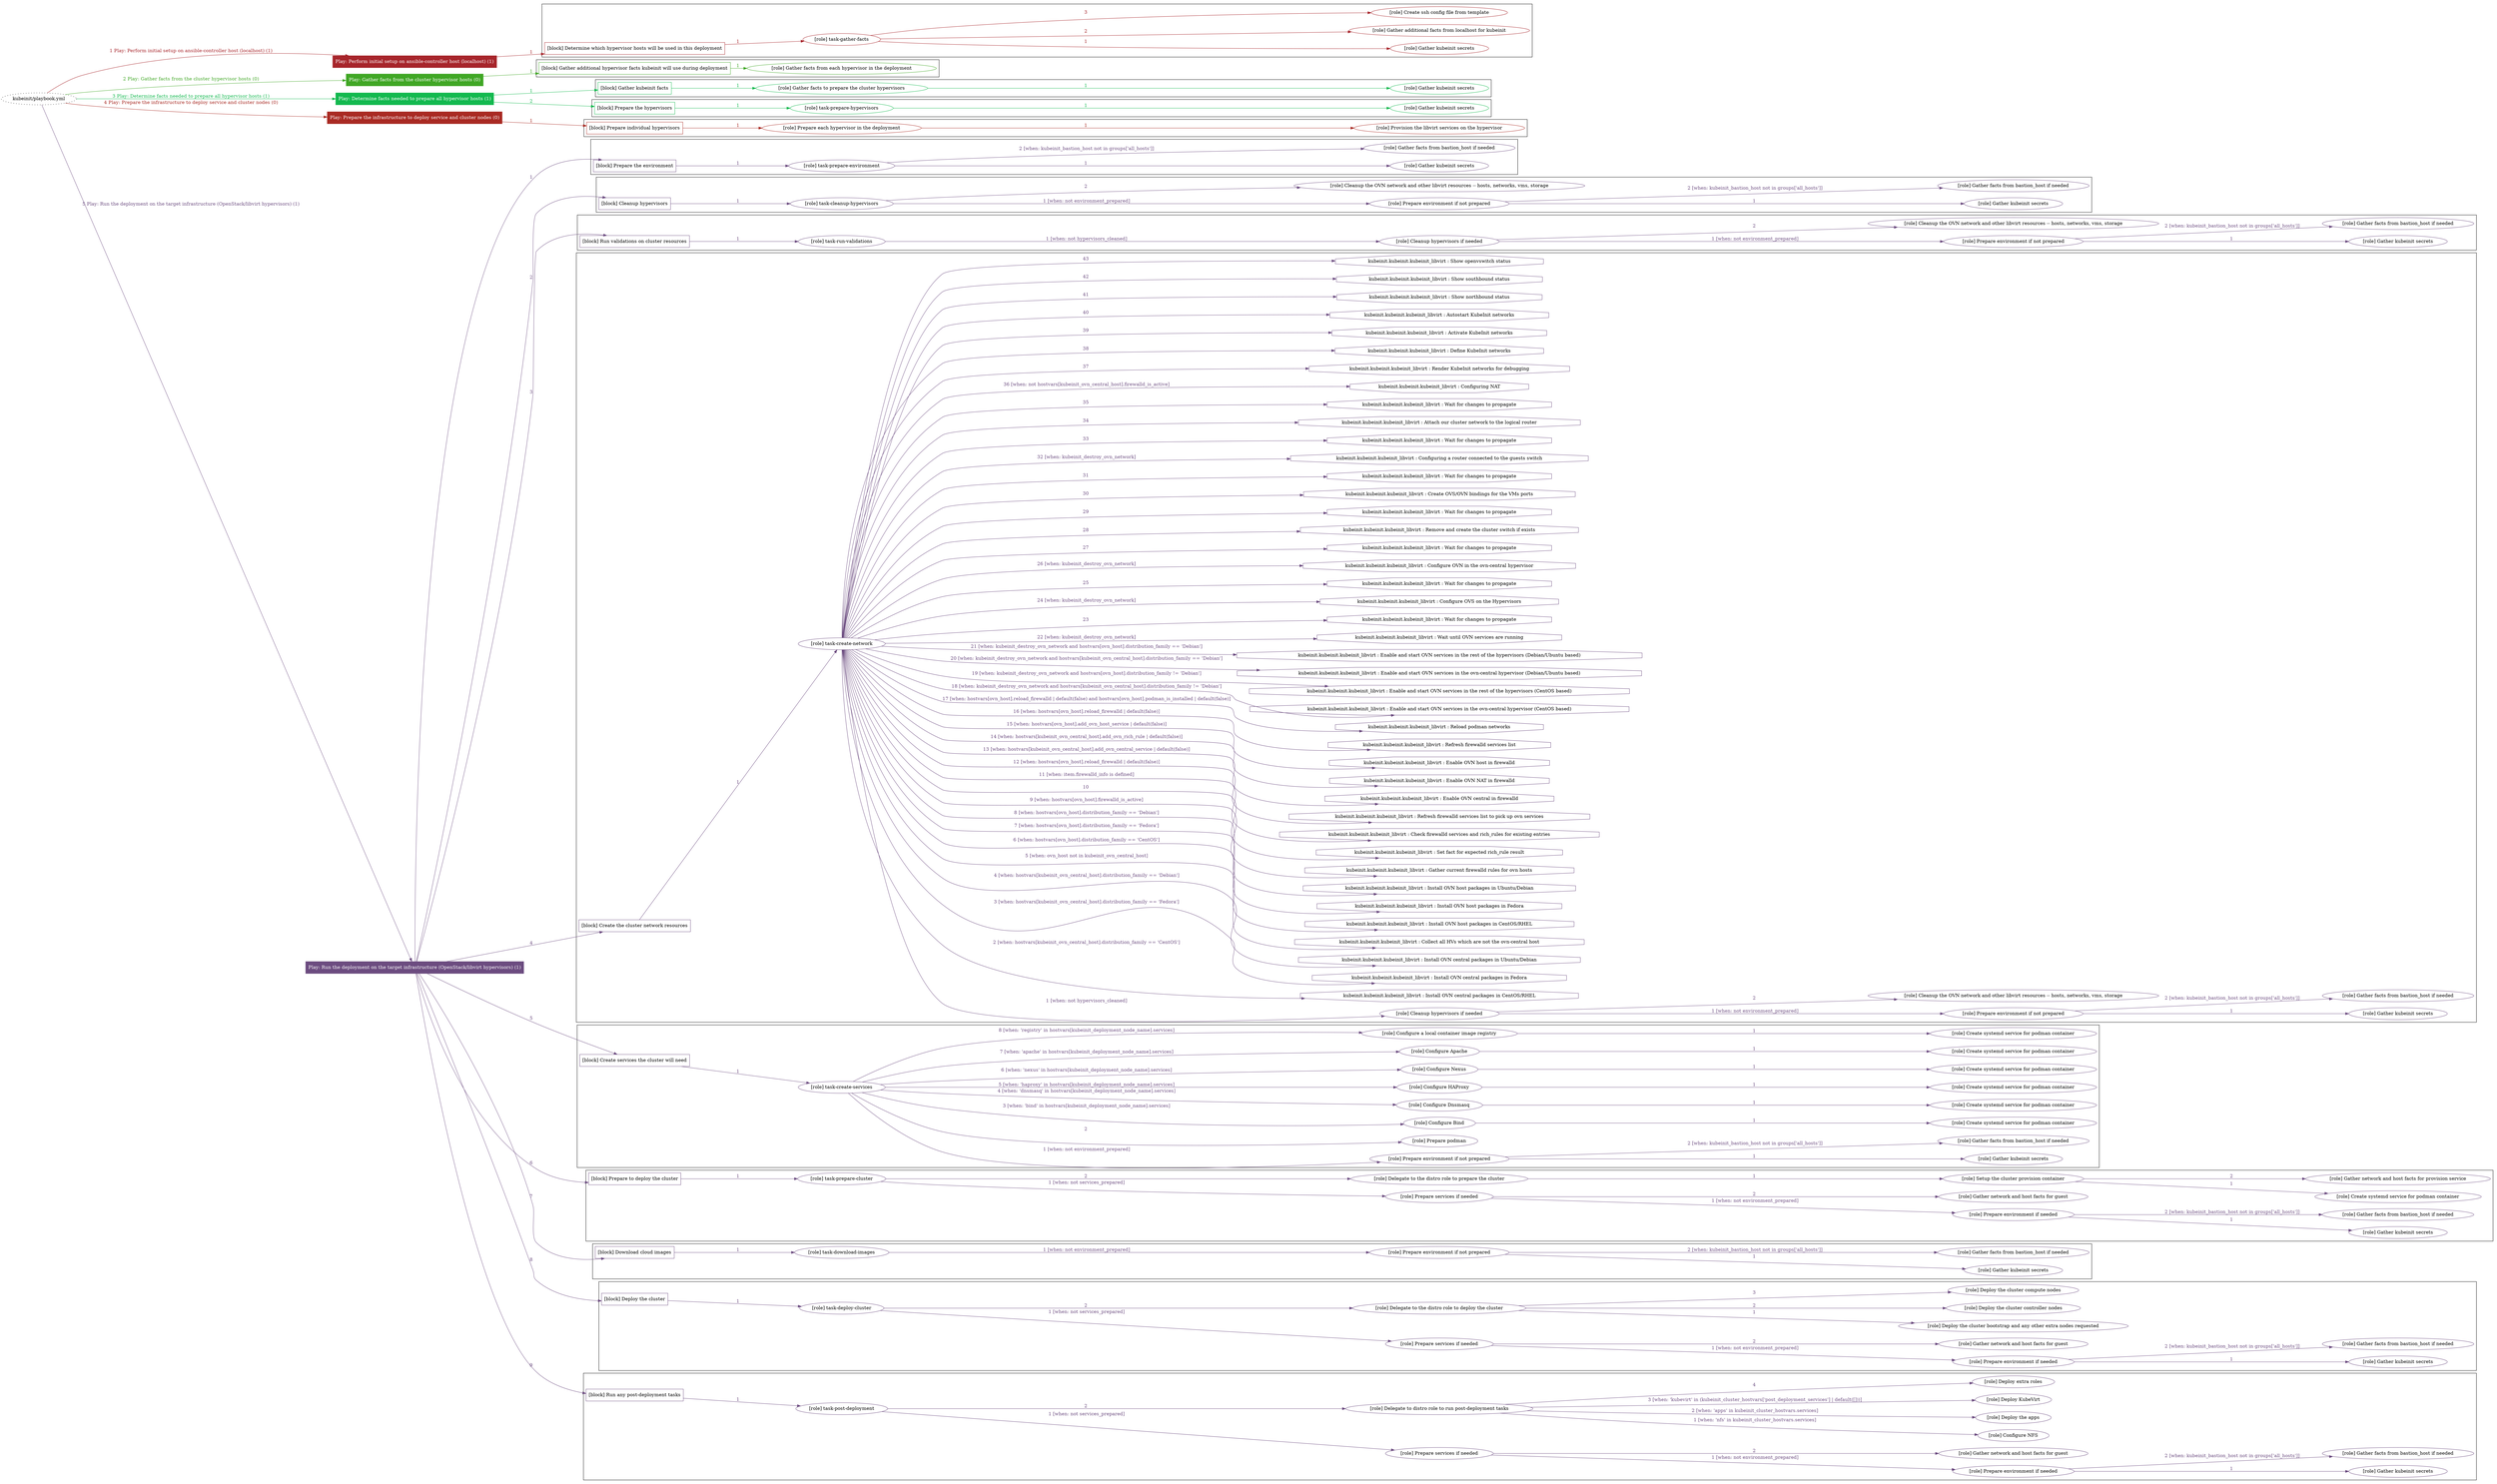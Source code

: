 digraph {
	graph [concentrate=true ordering=in rankdir=LR ratio=fill]
	edge [esep=5 sep=10]
	"kubeinit/playbook.yml" [URL="/home/runner/work/kubeinit/kubeinit/kubeinit/playbook.yml" id=playbook_d84e2c73 style=dotted]
	"kubeinit/playbook.yml" -> play_698dce37 [label="1 Play: Perform initial setup on ansible-controller host (localhost) (1)" color="#a7252b" fontcolor="#a7252b" id=edge_play_698dce37 labeltooltip="1 Play: Perform initial setup on ansible-controller host (localhost) (1)" tooltip="1 Play: Perform initial setup on ansible-controller host (localhost) (1)"]
	subgraph "Play: Perform initial setup on ansible-controller host (localhost) (1)" {
		play_698dce37 [label="Play: Perform initial setup on ansible-controller host (localhost) (1)" URL="/home/runner/work/kubeinit/kubeinit/kubeinit/playbook.yml" color="#a7252b" fontcolor="#ffffff" id=play_698dce37 shape=box style=filled tooltip=localhost]
		play_698dce37 -> block_94261d87 [label=1 color="#a7252b" fontcolor="#a7252b" id=edge_block_94261d87 labeltooltip=1 tooltip=1]
		subgraph cluster_block_94261d87 {
			block_94261d87 [label="[block] Determine which hypervisor hosts will be used in this deployment" URL="/home/runner/work/kubeinit/kubeinit/kubeinit/playbook.yml" color="#a7252b" id=block_94261d87 labeltooltip="Determine which hypervisor hosts will be used in this deployment" shape=box tooltip="Determine which hypervisor hosts will be used in this deployment"]
			block_94261d87 -> role_5ec85643 [label="1 " color="#a7252b" fontcolor="#a7252b" id=edge_role_5ec85643 labeltooltip="1 " tooltip="1 "]
			subgraph "task-gather-facts" {
				role_5ec85643 [label="[role] task-gather-facts" URL="/home/runner/work/kubeinit/kubeinit/kubeinit/playbook.yml" color="#a7252b" id=role_5ec85643 tooltip="task-gather-facts"]
				role_5ec85643 -> role_8a0b391c [label="1 " color="#a7252b" fontcolor="#a7252b" id=edge_role_8a0b391c labeltooltip="1 " tooltip="1 "]
				subgraph "Gather kubeinit secrets" {
					role_8a0b391c [label="[role] Gather kubeinit secrets" URL="/home/runner/.ansible/collections/ansible_collections/kubeinit/kubeinit/roles/kubeinit_prepare/tasks/build_hypervisors_group.yml" color="#a7252b" id=role_8a0b391c tooltip="Gather kubeinit secrets"]
				}
				role_5ec85643 -> role_cc32141a [label="2 " color="#a7252b" fontcolor="#a7252b" id=edge_role_cc32141a labeltooltip="2 " tooltip="2 "]
				subgraph "Gather additional facts from localhost for kubeinit" {
					role_cc32141a [label="[role] Gather additional facts from localhost for kubeinit" URL="/home/runner/.ansible/collections/ansible_collections/kubeinit/kubeinit/roles/kubeinit_prepare/tasks/build_hypervisors_group.yml" color="#a7252b" id=role_cc32141a tooltip="Gather additional facts from localhost for kubeinit"]
				}
				role_5ec85643 -> role_268e360e [label="3 " color="#a7252b" fontcolor="#a7252b" id=edge_role_268e360e labeltooltip="3 " tooltip="3 "]
				subgraph "Create ssh config file from template" {
					role_268e360e [label="[role] Create ssh config file from template" URL="/home/runner/.ansible/collections/ansible_collections/kubeinit/kubeinit/roles/kubeinit_prepare/tasks/build_hypervisors_group.yml" color="#a7252b" id=role_268e360e tooltip="Create ssh config file from template"]
				}
			}
		}
	}
	"kubeinit/playbook.yml" -> play_d06d198b [label="2 Play: Gather facts from the cluster hypervisor hosts (0)" color="#40a725" fontcolor="#40a725" id=edge_play_d06d198b labeltooltip="2 Play: Gather facts from the cluster hypervisor hosts (0)" tooltip="2 Play: Gather facts from the cluster hypervisor hosts (0)"]
	subgraph "Play: Gather facts from the cluster hypervisor hosts (0)" {
		play_d06d198b [label="Play: Gather facts from the cluster hypervisor hosts (0)" URL="/home/runner/work/kubeinit/kubeinit/kubeinit/playbook.yml" color="#40a725" fontcolor="#ffffff" id=play_d06d198b shape=box style=filled tooltip="Play: Gather facts from the cluster hypervisor hosts (0)"]
		play_d06d198b -> block_c83d5169 [label=1 color="#40a725" fontcolor="#40a725" id=edge_block_c83d5169 labeltooltip=1 tooltip=1]
		subgraph cluster_block_c83d5169 {
			block_c83d5169 [label="[block] Gather additional hypervisor facts kubeinit will use during deployment" URL="/home/runner/work/kubeinit/kubeinit/kubeinit/playbook.yml" color="#40a725" id=block_c83d5169 labeltooltip="Gather additional hypervisor facts kubeinit will use during deployment" shape=box tooltip="Gather additional hypervisor facts kubeinit will use during deployment"]
			block_c83d5169 -> role_bc5959bc [label="1 " color="#40a725" fontcolor="#40a725" id=edge_role_bc5959bc labeltooltip="1 " tooltip="1 "]
			subgraph "Gather facts from each hypervisor in the deployment" {
				role_bc5959bc [label="[role] Gather facts from each hypervisor in the deployment" URL="/home/runner/work/kubeinit/kubeinit/kubeinit/playbook.yml" color="#40a725" id=role_bc5959bc tooltip="Gather facts from each hypervisor in the deployment"]
			}
		}
	}
	"kubeinit/playbook.yml" -> play_659a64d7 [label="3 Play: Determine facts needed to prepare all hypervisor hosts (1)" color="#13b94f" fontcolor="#13b94f" id=edge_play_659a64d7 labeltooltip="3 Play: Determine facts needed to prepare all hypervisor hosts (1)" tooltip="3 Play: Determine facts needed to prepare all hypervisor hosts (1)"]
	subgraph "Play: Determine facts needed to prepare all hypervisor hosts (1)" {
		play_659a64d7 [label="Play: Determine facts needed to prepare all hypervisor hosts (1)" URL="/home/runner/work/kubeinit/kubeinit/kubeinit/playbook.yml" color="#13b94f" fontcolor="#ffffff" id=play_659a64d7 shape=box style=filled tooltip=localhost]
		play_659a64d7 -> block_545e900a [label=1 color="#13b94f" fontcolor="#13b94f" id=edge_block_545e900a labeltooltip=1 tooltip=1]
		subgraph cluster_block_545e900a {
			block_545e900a [label="[block] Gather kubeinit facts" URL="/home/runner/work/kubeinit/kubeinit/kubeinit/playbook.yml" color="#13b94f" id=block_545e900a labeltooltip="Gather kubeinit facts" shape=box tooltip="Gather kubeinit facts"]
			block_545e900a -> role_5676c21b [label="1 " color="#13b94f" fontcolor="#13b94f" id=edge_role_5676c21b labeltooltip="1 " tooltip="1 "]
			subgraph "Gather facts to prepare the cluster hypervisors" {
				role_5676c21b [label="[role] Gather facts to prepare the cluster hypervisors" URL="/home/runner/work/kubeinit/kubeinit/kubeinit/playbook.yml" color="#13b94f" id=role_5676c21b tooltip="Gather facts to prepare the cluster hypervisors"]
				role_5676c21b -> role_f18d0a04 [label="1 " color="#13b94f" fontcolor="#13b94f" id=edge_role_f18d0a04 labeltooltip="1 " tooltip="1 "]
				subgraph "Gather kubeinit secrets" {
					role_f18d0a04 [label="[role] Gather kubeinit secrets" URL="/home/runner/.ansible/collections/ansible_collections/kubeinit/kubeinit/roles/kubeinit_prepare/tasks/gather_kubeinit_facts.yml" color="#13b94f" id=role_f18d0a04 tooltip="Gather kubeinit secrets"]
				}
			}
		}
		play_659a64d7 -> block_18943543 [label=2 color="#13b94f" fontcolor="#13b94f" id=edge_block_18943543 labeltooltip=2 tooltip=2]
		subgraph cluster_block_18943543 {
			block_18943543 [label="[block] Prepare the hypervisors" URL="/home/runner/work/kubeinit/kubeinit/kubeinit/playbook.yml" color="#13b94f" id=block_18943543 labeltooltip="Prepare the hypervisors" shape=box tooltip="Prepare the hypervisors"]
			block_18943543 -> role_9427c4da [label="1 " color="#13b94f" fontcolor="#13b94f" id=edge_role_9427c4da labeltooltip="1 " tooltip="1 "]
			subgraph "task-prepare-hypervisors" {
				role_9427c4da [label="[role] task-prepare-hypervisors" URL="/home/runner/work/kubeinit/kubeinit/kubeinit/playbook.yml" color="#13b94f" id=role_9427c4da tooltip="task-prepare-hypervisors"]
				role_9427c4da -> role_0078a42e [label="1 " color="#13b94f" fontcolor="#13b94f" id=edge_role_0078a42e labeltooltip="1 " tooltip="1 "]
				subgraph "Gather kubeinit secrets" {
					role_0078a42e [label="[role] Gather kubeinit secrets" URL="/home/runner/.ansible/collections/ansible_collections/kubeinit/kubeinit/roles/kubeinit_prepare/tasks/gather_kubeinit_facts.yml" color="#13b94f" id=role_0078a42e tooltip="Gather kubeinit secrets"]
				}
			}
		}
	}
	"kubeinit/playbook.yml" -> play_0ea5ec57 [label="4 Play: Prepare the infrastructure to deploy service and cluster nodes (0)" color="#a92a23" fontcolor="#a92a23" id=edge_play_0ea5ec57 labeltooltip="4 Play: Prepare the infrastructure to deploy service and cluster nodes (0)" tooltip="4 Play: Prepare the infrastructure to deploy service and cluster nodes (0)"]
	subgraph "Play: Prepare the infrastructure to deploy service and cluster nodes (0)" {
		play_0ea5ec57 [label="Play: Prepare the infrastructure to deploy service and cluster nodes (0)" URL="/home/runner/work/kubeinit/kubeinit/kubeinit/playbook.yml" color="#a92a23" fontcolor="#ffffff" id=play_0ea5ec57 shape=box style=filled tooltip="Play: Prepare the infrastructure to deploy service and cluster nodes (0)"]
		play_0ea5ec57 -> block_718e3d16 [label=1 color="#a92a23" fontcolor="#a92a23" id=edge_block_718e3d16 labeltooltip=1 tooltip=1]
		subgraph cluster_block_718e3d16 {
			block_718e3d16 [label="[block] Prepare individual hypervisors" URL="/home/runner/work/kubeinit/kubeinit/kubeinit/playbook.yml" color="#a92a23" id=block_718e3d16 labeltooltip="Prepare individual hypervisors" shape=box tooltip="Prepare individual hypervisors"]
			block_718e3d16 -> role_c6f1aab4 [label="1 " color="#a92a23" fontcolor="#a92a23" id=edge_role_c6f1aab4 labeltooltip="1 " tooltip="1 "]
			subgraph "Prepare each hypervisor in the deployment" {
				role_c6f1aab4 [label="[role] Prepare each hypervisor in the deployment" URL="/home/runner/work/kubeinit/kubeinit/kubeinit/playbook.yml" color="#a92a23" id=role_c6f1aab4 tooltip="Prepare each hypervisor in the deployment"]
				role_c6f1aab4 -> role_8477ac36 [label="1 " color="#a92a23" fontcolor="#a92a23" id=edge_role_8477ac36 labeltooltip="1 " tooltip="1 "]
				subgraph "Provision the libvirt services on the hypervisor" {
					role_8477ac36 [label="[role] Provision the libvirt services on the hypervisor" URL="/home/runner/.ansible/collections/ansible_collections/kubeinit/kubeinit/roles/kubeinit_prepare/tasks/prepare_hypervisor.yml" color="#a92a23" id=role_8477ac36 tooltip="Provision the libvirt services on the hypervisor"]
				}
			}
		}
	}
	"kubeinit/playbook.yml" -> play_5bdd705a [label="5 Play: Run the deployment on the target infrastructure (OpenStack/libvirt hypervisors) (1)" color="#6c4c80" fontcolor="#6c4c80" id=edge_play_5bdd705a labeltooltip="5 Play: Run the deployment on the target infrastructure (OpenStack/libvirt hypervisors) (1)" tooltip="5 Play: Run the deployment on the target infrastructure (OpenStack/libvirt hypervisors) (1)"]
	subgraph "Play: Run the deployment on the target infrastructure (OpenStack/libvirt hypervisors) (1)" {
		play_5bdd705a [label="Play: Run the deployment on the target infrastructure (OpenStack/libvirt hypervisors) (1)" URL="/home/runner/work/kubeinit/kubeinit/kubeinit/playbook.yml" color="#6c4c80" fontcolor="#ffffff" id=play_5bdd705a shape=box style=filled tooltip=localhost]
		play_5bdd705a -> block_a6293245 [label=1 color="#6c4c80" fontcolor="#6c4c80" id=edge_block_a6293245 labeltooltip=1 tooltip=1]
		subgraph cluster_block_a6293245 {
			block_a6293245 [label="[block] Prepare the environment" URL="/home/runner/work/kubeinit/kubeinit/kubeinit/playbook.yml" color="#6c4c80" id=block_a6293245 labeltooltip="Prepare the environment" shape=box tooltip="Prepare the environment"]
			block_a6293245 -> role_92018447 [label="1 " color="#6c4c80" fontcolor="#6c4c80" id=edge_role_92018447 labeltooltip="1 " tooltip="1 "]
			subgraph "task-prepare-environment" {
				role_92018447 [label="[role] task-prepare-environment" URL="/home/runner/work/kubeinit/kubeinit/kubeinit/playbook.yml" color="#6c4c80" id=role_92018447 tooltip="task-prepare-environment"]
				role_92018447 -> role_739927dc [label="1 " color="#6c4c80" fontcolor="#6c4c80" id=edge_role_739927dc labeltooltip="1 " tooltip="1 "]
				subgraph "Gather kubeinit secrets" {
					role_739927dc [label="[role] Gather kubeinit secrets" URL="/home/runner/.ansible/collections/ansible_collections/kubeinit/kubeinit/roles/kubeinit_prepare/tasks/gather_kubeinit_facts.yml" color="#6c4c80" id=role_739927dc tooltip="Gather kubeinit secrets"]
				}
				role_92018447 -> role_702d7033 [label="2 [when: kubeinit_bastion_host not in groups['all_hosts']]" color="#6c4c80" fontcolor="#6c4c80" id=edge_role_702d7033 labeltooltip="2 [when: kubeinit_bastion_host not in groups['all_hosts']]" tooltip="2 [when: kubeinit_bastion_host not in groups['all_hosts']]"]
				subgraph "Gather facts from bastion_host if needed" {
					role_702d7033 [label="[role] Gather facts from bastion_host if needed" URL="/home/runner/.ansible/collections/ansible_collections/kubeinit/kubeinit/roles/kubeinit_prepare/tasks/main.yml" color="#6c4c80" id=role_702d7033 tooltip="Gather facts from bastion_host if needed"]
				}
			}
		}
		play_5bdd705a -> block_dd56874c [label=2 color="#6c4c80" fontcolor="#6c4c80" id=edge_block_dd56874c labeltooltip=2 tooltip=2]
		subgraph cluster_block_dd56874c {
			block_dd56874c [label="[block] Cleanup hypervisors" URL="/home/runner/work/kubeinit/kubeinit/kubeinit/playbook.yml" color="#6c4c80" id=block_dd56874c labeltooltip="Cleanup hypervisors" shape=box tooltip="Cleanup hypervisors"]
			block_dd56874c -> role_47b62f07 [label="1 " color="#6c4c80" fontcolor="#6c4c80" id=edge_role_47b62f07 labeltooltip="1 " tooltip="1 "]
			subgraph "task-cleanup-hypervisors" {
				role_47b62f07 [label="[role] task-cleanup-hypervisors" URL="/home/runner/work/kubeinit/kubeinit/kubeinit/playbook.yml" color="#6c4c80" id=role_47b62f07 tooltip="task-cleanup-hypervisors"]
				role_47b62f07 -> role_ae6a8fb2 [label="1 [when: not environment_prepared]" color="#6c4c80" fontcolor="#6c4c80" id=edge_role_ae6a8fb2 labeltooltip="1 [when: not environment_prepared]" tooltip="1 [when: not environment_prepared]"]
				subgraph "Prepare environment if not prepared" {
					role_ae6a8fb2 [label="[role] Prepare environment if not prepared" URL="/home/runner/.ansible/collections/ansible_collections/kubeinit/kubeinit/roles/kubeinit_libvirt/tasks/cleanup_hypervisors.yml" color="#6c4c80" id=role_ae6a8fb2 tooltip="Prepare environment if not prepared"]
					role_ae6a8fb2 -> role_f547c96d [label="1 " color="#6c4c80" fontcolor="#6c4c80" id=edge_role_f547c96d labeltooltip="1 " tooltip="1 "]
					subgraph "Gather kubeinit secrets" {
						role_f547c96d [label="[role] Gather kubeinit secrets" URL="/home/runner/.ansible/collections/ansible_collections/kubeinit/kubeinit/roles/kubeinit_prepare/tasks/gather_kubeinit_facts.yml" color="#6c4c80" id=role_f547c96d tooltip="Gather kubeinit secrets"]
					}
					role_ae6a8fb2 -> role_d93039da [label="2 [when: kubeinit_bastion_host not in groups['all_hosts']]" color="#6c4c80" fontcolor="#6c4c80" id=edge_role_d93039da labeltooltip="2 [when: kubeinit_bastion_host not in groups['all_hosts']]" tooltip="2 [when: kubeinit_bastion_host not in groups['all_hosts']]"]
					subgraph "Gather facts from bastion_host if needed" {
						role_d93039da [label="[role] Gather facts from bastion_host if needed" URL="/home/runner/.ansible/collections/ansible_collections/kubeinit/kubeinit/roles/kubeinit_prepare/tasks/main.yml" color="#6c4c80" id=role_d93039da tooltip="Gather facts from bastion_host if needed"]
					}
				}
				role_47b62f07 -> role_703b4732 [label="2 " color="#6c4c80" fontcolor="#6c4c80" id=edge_role_703b4732 labeltooltip="2 " tooltip="2 "]
				subgraph "Cleanup the OVN network and other libvirt resources -- hosts, networks, vms, storage" {
					role_703b4732 [label="[role] Cleanup the OVN network and other libvirt resources -- hosts, networks, vms, storage" URL="/home/runner/.ansible/collections/ansible_collections/kubeinit/kubeinit/roles/kubeinit_libvirt/tasks/cleanup_hypervisors.yml" color="#6c4c80" id=role_703b4732 tooltip="Cleanup the OVN network and other libvirt resources -- hosts, networks, vms, storage"]
				}
			}
		}
		play_5bdd705a -> block_057314db [label=3 color="#6c4c80" fontcolor="#6c4c80" id=edge_block_057314db labeltooltip=3 tooltip=3]
		subgraph cluster_block_057314db {
			block_057314db [label="[block] Run validations on cluster resources" URL="/home/runner/work/kubeinit/kubeinit/kubeinit/playbook.yml" color="#6c4c80" id=block_057314db labeltooltip="Run validations on cluster resources" shape=box tooltip="Run validations on cluster resources"]
			block_057314db -> role_da529798 [label="1 " color="#6c4c80" fontcolor="#6c4c80" id=edge_role_da529798 labeltooltip="1 " tooltip="1 "]
			subgraph "task-run-validations" {
				role_da529798 [label="[role] task-run-validations" URL="/home/runner/work/kubeinit/kubeinit/kubeinit/playbook.yml" color="#6c4c80" id=role_da529798 tooltip="task-run-validations"]
				role_da529798 -> role_c7b07961 [label="1 [when: not hypervisors_cleaned]" color="#6c4c80" fontcolor="#6c4c80" id=edge_role_c7b07961 labeltooltip="1 [when: not hypervisors_cleaned]" tooltip="1 [when: not hypervisors_cleaned]"]
				subgraph "Cleanup hypervisors if needed" {
					role_c7b07961 [label="[role] Cleanup hypervisors if needed" URL="/home/runner/.ansible/collections/ansible_collections/kubeinit/kubeinit/roles/kubeinit_validations/tasks/main.yml" color="#6c4c80" id=role_c7b07961 tooltip="Cleanup hypervisors if needed"]
					role_c7b07961 -> role_72e6e51c [label="1 [when: not environment_prepared]" color="#6c4c80" fontcolor="#6c4c80" id=edge_role_72e6e51c labeltooltip="1 [when: not environment_prepared]" tooltip="1 [when: not environment_prepared]"]
					subgraph "Prepare environment if not prepared" {
						role_72e6e51c [label="[role] Prepare environment if not prepared" URL="/home/runner/.ansible/collections/ansible_collections/kubeinit/kubeinit/roles/kubeinit_libvirt/tasks/cleanup_hypervisors.yml" color="#6c4c80" id=role_72e6e51c tooltip="Prepare environment if not prepared"]
						role_72e6e51c -> role_c21e6f1a [label="1 " color="#6c4c80" fontcolor="#6c4c80" id=edge_role_c21e6f1a labeltooltip="1 " tooltip="1 "]
						subgraph "Gather kubeinit secrets" {
							role_c21e6f1a [label="[role] Gather kubeinit secrets" URL="/home/runner/.ansible/collections/ansible_collections/kubeinit/kubeinit/roles/kubeinit_prepare/tasks/gather_kubeinit_facts.yml" color="#6c4c80" id=role_c21e6f1a tooltip="Gather kubeinit secrets"]
						}
						role_72e6e51c -> role_66790278 [label="2 [when: kubeinit_bastion_host not in groups['all_hosts']]" color="#6c4c80" fontcolor="#6c4c80" id=edge_role_66790278 labeltooltip="2 [when: kubeinit_bastion_host not in groups['all_hosts']]" tooltip="2 [when: kubeinit_bastion_host not in groups['all_hosts']]"]
						subgraph "Gather facts from bastion_host if needed" {
							role_66790278 [label="[role] Gather facts from bastion_host if needed" URL="/home/runner/.ansible/collections/ansible_collections/kubeinit/kubeinit/roles/kubeinit_prepare/tasks/main.yml" color="#6c4c80" id=role_66790278 tooltip="Gather facts from bastion_host if needed"]
						}
					}
					role_c7b07961 -> role_5b9dba5c [label="2 " color="#6c4c80" fontcolor="#6c4c80" id=edge_role_5b9dba5c labeltooltip="2 " tooltip="2 "]
					subgraph "Cleanup the OVN network and other libvirt resources -- hosts, networks, vms, storage" {
						role_5b9dba5c [label="[role] Cleanup the OVN network and other libvirt resources -- hosts, networks, vms, storage" URL="/home/runner/.ansible/collections/ansible_collections/kubeinit/kubeinit/roles/kubeinit_libvirt/tasks/cleanup_hypervisors.yml" color="#6c4c80" id=role_5b9dba5c tooltip="Cleanup the OVN network and other libvirt resources -- hosts, networks, vms, storage"]
					}
				}
			}
		}
		play_5bdd705a -> block_19bbb1a7 [label=4 color="#6c4c80" fontcolor="#6c4c80" id=edge_block_19bbb1a7 labeltooltip=4 tooltip=4]
		subgraph cluster_block_19bbb1a7 {
			block_19bbb1a7 [label="[block] Create the cluster network resources" URL="/home/runner/work/kubeinit/kubeinit/kubeinit/playbook.yml" color="#6c4c80" id=block_19bbb1a7 labeltooltip="Create the cluster network resources" shape=box tooltip="Create the cluster network resources"]
			block_19bbb1a7 -> role_a396e729 [label="1 " color="#6c4c80" fontcolor="#6c4c80" id=edge_role_a396e729 labeltooltip="1 " tooltip="1 "]
			subgraph "task-create-network" {
				role_a396e729 [label="[role] task-create-network" URL="/home/runner/work/kubeinit/kubeinit/kubeinit/playbook.yml" color="#6c4c80" id=role_a396e729 tooltip="task-create-network"]
				role_a396e729 -> role_143ee0fb [label="1 [when: not hypervisors_cleaned]" color="#6c4c80" fontcolor="#6c4c80" id=edge_role_143ee0fb labeltooltip="1 [when: not hypervisors_cleaned]" tooltip="1 [when: not hypervisors_cleaned]"]
				subgraph "Cleanup hypervisors if needed" {
					role_143ee0fb [label="[role] Cleanup hypervisors if needed" URL="/home/runner/.ansible/collections/ansible_collections/kubeinit/kubeinit/roles/kubeinit_libvirt/tasks/create_network.yml" color="#6c4c80" id=role_143ee0fb tooltip="Cleanup hypervisors if needed"]
					role_143ee0fb -> role_0704fbb5 [label="1 [when: not environment_prepared]" color="#6c4c80" fontcolor="#6c4c80" id=edge_role_0704fbb5 labeltooltip="1 [when: not environment_prepared]" tooltip="1 [when: not environment_prepared]"]
					subgraph "Prepare environment if not prepared" {
						role_0704fbb5 [label="[role] Prepare environment if not prepared" URL="/home/runner/.ansible/collections/ansible_collections/kubeinit/kubeinit/roles/kubeinit_libvirt/tasks/cleanup_hypervisors.yml" color="#6c4c80" id=role_0704fbb5 tooltip="Prepare environment if not prepared"]
						role_0704fbb5 -> role_335504ca [label="1 " color="#6c4c80" fontcolor="#6c4c80" id=edge_role_335504ca labeltooltip="1 " tooltip="1 "]
						subgraph "Gather kubeinit secrets" {
							role_335504ca [label="[role] Gather kubeinit secrets" URL="/home/runner/.ansible/collections/ansible_collections/kubeinit/kubeinit/roles/kubeinit_prepare/tasks/gather_kubeinit_facts.yml" color="#6c4c80" id=role_335504ca tooltip="Gather kubeinit secrets"]
						}
						role_0704fbb5 -> role_1f0554ce [label="2 [when: kubeinit_bastion_host not in groups['all_hosts']]" color="#6c4c80" fontcolor="#6c4c80" id=edge_role_1f0554ce labeltooltip="2 [when: kubeinit_bastion_host not in groups['all_hosts']]" tooltip="2 [when: kubeinit_bastion_host not in groups['all_hosts']]"]
						subgraph "Gather facts from bastion_host if needed" {
							role_1f0554ce [label="[role] Gather facts from bastion_host if needed" URL="/home/runner/.ansible/collections/ansible_collections/kubeinit/kubeinit/roles/kubeinit_prepare/tasks/main.yml" color="#6c4c80" id=role_1f0554ce tooltip="Gather facts from bastion_host if needed"]
						}
					}
					role_143ee0fb -> role_51bc1cd0 [label="2 " color="#6c4c80" fontcolor="#6c4c80" id=edge_role_51bc1cd0 labeltooltip="2 " tooltip="2 "]
					subgraph "Cleanup the OVN network and other libvirt resources -- hosts, networks, vms, storage" {
						role_51bc1cd0 [label="[role] Cleanup the OVN network and other libvirt resources -- hosts, networks, vms, storage" URL="/home/runner/.ansible/collections/ansible_collections/kubeinit/kubeinit/roles/kubeinit_libvirt/tasks/cleanup_hypervisors.yml" color="#6c4c80" id=role_51bc1cd0 tooltip="Cleanup the OVN network and other libvirt resources -- hosts, networks, vms, storage"]
					}
				}
				task_4773b4e1 [label="kubeinit.kubeinit.kubeinit_libvirt : Install OVN central packages in CentOS/RHEL" URL="/home/runner/.ansible/collections/ansible_collections/kubeinit/kubeinit/roles/kubeinit_libvirt/tasks/create_network.yml" color="#6c4c80" id=task_4773b4e1 shape=octagon tooltip="kubeinit.kubeinit.kubeinit_libvirt : Install OVN central packages in CentOS/RHEL"]
				role_a396e729 -> task_4773b4e1 [label="2 [when: hostvars[kubeinit_ovn_central_host].distribution_family == 'CentOS']" color="#6c4c80" fontcolor="#6c4c80" id=edge_task_4773b4e1 labeltooltip="2 [when: hostvars[kubeinit_ovn_central_host].distribution_family == 'CentOS']" tooltip="2 [when: hostvars[kubeinit_ovn_central_host].distribution_family == 'CentOS']"]
				task_3880f430 [label="kubeinit.kubeinit.kubeinit_libvirt : Install OVN central packages in Fedora" URL="/home/runner/.ansible/collections/ansible_collections/kubeinit/kubeinit/roles/kubeinit_libvirt/tasks/create_network.yml" color="#6c4c80" id=task_3880f430 shape=octagon tooltip="kubeinit.kubeinit.kubeinit_libvirt : Install OVN central packages in Fedora"]
				role_a396e729 -> task_3880f430 [label="3 [when: hostvars[kubeinit_ovn_central_host].distribution_family == 'Fedora']" color="#6c4c80" fontcolor="#6c4c80" id=edge_task_3880f430 labeltooltip="3 [when: hostvars[kubeinit_ovn_central_host].distribution_family == 'Fedora']" tooltip="3 [when: hostvars[kubeinit_ovn_central_host].distribution_family == 'Fedora']"]
				task_8bf2d079 [label="kubeinit.kubeinit.kubeinit_libvirt : Install OVN central packages in Ubuntu/Debian" URL="/home/runner/.ansible/collections/ansible_collections/kubeinit/kubeinit/roles/kubeinit_libvirt/tasks/create_network.yml" color="#6c4c80" id=task_8bf2d079 shape=octagon tooltip="kubeinit.kubeinit.kubeinit_libvirt : Install OVN central packages in Ubuntu/Debian"]
				role_a396e729 -> task_8bf2d079 [label="4 [when: hostvars[kubeinit_ovn_central_host].distribution_family == 'Debian']" color="#6c4c80" fontcolor="#6c4c80" id=edge_task_8bf2d079 labeltooltip="4 [when: hostvars[kubeinit_ovn_central_host].distribution_family == 'Debian']" tooltip="4 [when: hostvars[kubeinit_ovn_central_host].distribution_family == 'Debian']"]
				task_cb399e74 [label="kubeinit.kubeinit.kubeinit_libvirt : Collect all HVs which are not the ovn-central host" URL="/home/runner/.ansible/collections/ansible_collections/kubeinit/kubeinit/roles/kubeinit_libvirt/tasks/create_network.yml" color="#6c4c80" id=task_cb399e74 shape=octagon tooltip="kubeinit.kubeinit.kubeinit_libvirt : Collect all HVs which are not the ovn-central host"]
				role_a396e729 -> task_cb399e74 [label="5 [when: ovn_host not in kubeinit_ovn_central_host]" color="#6c4c80" fontcolor="#6c4c80" id=edge_task_cb399e74 labeltooltip="5 [when: ovn_host not in kubeinit_ovn_central_host]" tooltip="5 [when: ovn_host not in kubeinit_ovn_central_host]"]
				task_786a4075 [label="kubeinit.kubeinit.kubeinit_libvirt : Install OVN host packages in CentOS/RHEL" URL="/home/runner/.ansible/collections/ansible_collections/kubeinit/kubeinit/roles/kubeinit_libvirt/tasks/create_network.yml" color="#6c4c80" id=task_786a4075 shape=octagon tooltip="kubeinit.kubeinit.kubeinit_libvirt : Install OVN host packages in CentOS/RHEL"]
				role_a396e729 -> task_786a4075 [label="6 [when: hostvars[ovn_host].distribution_family == 'CentOS']" color="#6c4c80" fontcolor="#6c4c80" id=edge_task_786a4075 labeltooltip="6 [when: hostvars[ovn_host].distribution_family == 'CentOS']" tooltip="6 [when: hostvars[ovn_host].distribution_family == 'CentOS']"]
				task_3658c606 [label="kubeinit.kubeinit.kubeinit_libvirt : Install OVN host packages in Fedora" URL="/home/runner/.ansible/collections/ansible_collections/kubeinit/kubeinit/roles/kubeinit_libvirt/tasks/create_network.yml" color="#6c4c80" id=task_3658c606 shape=octagon tooltip="kubeinit.kubeinit.kubeinit_libvirt : Install OVN host packages in Fedora"]
				role_a396e729 -> task_3658c606 [label="7 [when: hostvars[ovn_host].distribution_family == 'Fedora']" color="#6c4c80" fontcolor="#6c4c80" id=edge_task_3658c606 labeltooltip="7 [when: hostvars[ovn_host].distribution_family == 'Fedora']" tooltip="7 [when: hostvars[ovn_host].distribution_family == 'Fedora']"]
				task_4aeb78e3 [label="kubeinit.kubeinit.kubeinit_libvirt : Install OVN host packages in Ubuntu/Debian" URL="/home/runner/.ansible/collections/ansible_collections/kubeinit/kubeinit/roles/kubeinit_libvirt/tasks/create_network.yml" color="#6c4c80" id=task_4aeb78e3 shape=octagon tooltip="kubeinit.kubeinit.kubeinit_libvirt : Install OVN host packages in Ubuntu/Debian"]
				role_a396e729 -> task_4aeb78e3 [label="8 [when: hostvars[ovn_host].distribution_family == 'Debian']" color="#6c4c80" fontcolor="#6c4c80" id=edge_task_4aeb78e3 labeltooltip="8 [when: hostvars[ovn_host].distribution_family == 'Debian']" tooltip="8 [when: hostvars[ovn_host].distribution_family == 'Debian']"]
				task_0ce554ae [label="kubeinit.kubeinit.kubeinit_libvirt : Gather current firewalld rules for ovn hosts" URL="/home/runner/.ansible/collections/ansible_collections/kubeinit/kubeinit/roles/kubeinit_libvirt/tasks/create_network.yml" color="#6c4c80" id=task_0ce554ae shape=octagon tooltip="kubeinit.kubeinit.kubeinit_libvirt : Gather current firewalld rules for ovn hosts"]
				role_a396e729 -> task_0ce554ae [label="9 [when: hostvars[ovn_host].firewalld_is_active]" color="#6c4c80" fontcolor="#6c4c80" id=edge_task_0ce554ae labeltooltip="9 [when: hostvars[ovn_host].firewalld_is_active]" tooltip="9 [when: hostvars[ovn_host].firewalld_is_active]"]
				task_3acf434d [label="kubeinit.kubeinit.kubeinit_libvirt : Set fact for expected rich_rule result" URL="/home/runner/.ansible/collections/ansible_collections/kubeinit/kubeinit/roles/kubeinit_libvirt/tasks/create_network.yml" color="#6c4c80" id=task_3acf434d shape=octagon tooltip="kubeinit.kubeinit.kubeinit_libvirt : Set fact for expected rich_rule result"]
				role_a396e729 -> task_3acf434d [label="10 " color="#6c4c80" fontcolor="#6c4c80" id=edge_task_3acf434d labeltooltip="10 " tooltip="10 "]
				task_dbfaa920 [label="kubeinit.kubeinit.kubeinit_libvirt : Check firewalld services and rich_rules for existing entries" URL="/home/runner/.ansible/collections/ansible_collections/kubeinit/kubeinit/roles/kubeinit_libvirt/tasks/create_network.yml" color="#6c4c80" id=task_dbfaa920 shape=octagon tooltip="kubeinit.kubeinit.kubeinit_libvirt : Check firewalld services and rich_rules for existing entries"]
				role_a396e729 -> task_dbfaa920 [label="11 [when: item.firewalld_info is defined]" color="#6c4c80" fontcolor="#6c4c80" id=edge_task_dbfaa920 labeltooltip="11 [when: item.firewalld_info is defined]" tooltip="11 [when: item.firewalld_info is defined]"]
				task_487b1d45 [label="kubeinit.kubeinit.kubeinit_libvirt : Refresh firewalld services list to pick up ovn services" URL="/home/runner/.ansible/collections/ansible_collections/kubeinit/kubeinit/roles/kubeinit_libvirt/tasks/create_network.yml" color="#6c4c80" id=task_487b1d45 shape=octagon tooltip="kubeinit.kubeinit.kubeinit_libvirt : Refresh firewalld services list to pick up ovn services"]
				role_a396e729 -> task_487b1d45 [label="12 [when: hostvars[ovn_host].reload_firewalld | default(false)]" color="#6c4c80" fontcolor="#6c4c80" id=edge_task_487b1d45 labeltooltip="12 [when: hostvars[ovn_host].reload_firewalld | default(false)]" tooltip="12 [when: hostvars[ovn_host].reload_firewalld | default(false)]"]
				task_61f06c5e [label="kubeinit.kubeinit.kubeinit_libvirt : Enable OVN central in firewalld" URL="/home/runner/.ansible/collections/ansible_collections/kubeinit/kubeinit/roles/kubeinit_libvirt/tasks/create_network.yml" color="#6c4c80" id=task_61f06c5e shape=octagon tooltip="kubeinit.kubeinit.kubeinit_libvirt : Enable OVN central in firewalld"]
				role_a396e729 -> task_61f06c5e [label="13 [when: hostvars[kubeinit_ovn_central_host].add_ovn_central_service | default(false)]" color="#6c4c80" fontcolor="#6c4c80" id=edge_task_61f06c5e labeltooltip="13 [when: hostvars[kubeinit_ovn_central_host].add_ovn_central_service | default(false)]" tooltip="13 [when: hostvars[kubeinit_ovn_central_host].add_ovn_central_service | default(false)]"]
				task_8ae50ca6 [label="kubeinit.kubeinit.kubeinit_libvirt : Enable OVN NAT in firewalld" URL="/home/runner/.ansible/collections/ansible_collections/kubeinit/kubeinit/roles/kubeinit_libvirt/tasks/create_network.yml" color="#6c4c80" id=task_8ae50ca6 shape=octagon tooltip="kubeinit.kubeinit.kubeinit_libvirt : Enable OVN NAT in firewalld"]
				role_a396e729 -> task_8ae50ca6 [label="14 [when: hostvars[kubeinit_ovn_central_host].add_ovn_rich_rule | default(false)]" color="#6c4c80" fontcolor="#6c4c80" id=edge_task_8ae50ca6 labeltooltip="14 [when: hostvars[kubeinit_ovn_central_host].add_ovn_rich_rule | default(false)]" tooltip="14 [when: hostvars[kubeinit_ovn_central_host].add_ovn_rich_rule | default(false)]"]
				task_55153524 [label="kubeinit.kubeinit.kubeinit_libvirt : Enable OVN host in firewalld" URL="/home/runner/.ansible/collections/ansible_collections/kubeinit/kubeinit/roles/kubeinit_libvirt/tasks/create_network.yml" color="#6c4c80" id=task_55153524 shape=octagon tooltip="kubeinit.kubeinit.kubeinit_libvirt : Enable OVN host in firewalld"]
				role_a396e729 -> task_55153524 [label="15 [when: hostvars[ovn_host].add_ovn_host_service | default(false)]" color="#6c4c80" fontcolor="#6c4c80" id=edge_task_55153524 labeltooltip="15 [when: hostvars[ovn_host].add_ovn_host_service | default(false)]" tooltip="15 [when: hostvars[ovn_host].add_ovn_host_service | default(false)]"]
				task_1897a608 [label="kubeinit.kubeinit.kubeinit_libvirt : Refresh firewalld services list" URL="/home/runner/.ansible/collections/ansible_collections/kubeinit/kubeinit/roles/kubeinit_libvirt/tasks/create_network.yml" color="#6c4c80" id=task_1897a608 shape=octagon tooltip="kubeinit.kubeinit.kubeinit_libvirt : Refresh firewalld services list"]
				role_a396e729 -> task_1897a608 [label="16 [when: hostvars[ovn_host].reload_firewalld | default(false)]" color="#6c4c80" fontcolor="#6c4c80" id=edge_task_1897a608 labeltooltip="16 [when: hostvars[ovn_host].reload_firewalld | default(false)]" tooltip="16 [when: hostvars[ovn_host].reload_firewalld | default(false)]"]
				task_5deed67d [label="kubeinit.kubeinit.kubeinit_libvirt : Reload podman networks" URL="/home/runner/.ansible/collections/ansible_collections/kubeinit/kubeinit/roles/kubeinit_libvirt/tasks/create_network.yml" color="#6c4c80" id=task_5deed67d shape=octagon tooltip="kubeinit.kubeinit.kubeinit_libvirt : Reload podman networks"]
				role_a396e729 -> task_5deed67d [label="17 [when: hostvars[ovn_host].reload_firewalld | default(false) and hostvars[ovn_host].podman_is_installed | default(false)]" color="#6c4c80" fontcolor="#6c4c80" id=edge_task_5deed67d labeltooltip="17 [when: hostvars[ovn_host].reload_firewalld | default(false) and hostvars[ovn_host].podman_is_installed | default(false)]" tooltip="17 [when: hostvars[ovn_host].reload_firewalld | default(false) and hostvars[ovn_host].podman_is_installed | default(false)]"]
				task_e3e78b28 [label="kubeinit.kubeinit.kubeinit_libvirt : Enable and start OVN services in the ovn-central hypervisor (CentOS based)" URL="/home/runner/.ansible/collections/ansible_collections/kubeinit/kubeinit/roles/kubeinit_libvirt/tasks/create_network.yml" color="#6c4c80" id=task_e3e78b28 shape=octagon tooltip="kubeinit.kubeinit.kubeinit_libvirt : Enable and start OVN services in the ovn-central hypervisor (CentOS based)"]
				role_a396e729 -> task_e3e78b28 [label="18 [when: kubeinit_destroy_ovn_network and hostvars[kubeinit_ovn_central_host].distribution_family != 'Debian']" color="#6c4c80" fontcolor="#6c4c80" id=edge_task_e3e78b28 labeltooltip="18 [when: kubeinit_destroy_ovn_network and hostvars[kubeinit_ovn_central_host].distribution_family != 'Debian']" tooltip="18 [when: kubeinit_destroy_ovn_network and hostvars[kubeinit_ovn_central_host].distribution_family != 'Debian']"]
				task_101d54f7 [label="kubeinit.kubeinit.kubeinit_libvirt : Enable and start OVN services in the rest of the hypervisors (CentOS based)" URL="/home/runner/.ansible/collections/ansible_collections/kubeinit/kubeinit/roles/kubeinit_libvirt/tasks/create_network.yml" color="#6c4c80" id=task_101d54f7 shape=octagon tooltip="kubeinit.kubeinit.kubeinit_libvirt : Enable and start OVN services in the rest of the hypervisors (CentOS based)"]
				role_a396e729 -> task_101d54f7 [label="19 [when: kubeinit_destroy_ovn_network and hostvars[ovn_host].distribution_family != 'Debian']" color="#6c4c80" fontcolor="#6c4c80" id=edge_task_101d54f7 labeltooltip="19 [when: kubeinit_destroy_ovn_network and hostvars[ovn_host].distribution_family != 'Debian']" tooltip="19 [when: kubeinit_destroy_ovn_network and hostvars[ovn_host].distribution_family != 'Debian']"]
				task_ea120455 [label="kubeinit.kubeinit.kubeinit_libvirt : Enable and start OVN services in the ovn-central hypervisor (Debian/Ubuntu based)" URL="/home/runner/.ansible/collections/ansible_collections/kubeinit/kubeinit/roles/kubeinit_libvirt/tasks/create_network.yml" color="#6c4c80" id=task_ea120455 shape=octagon tooltip="kubeinit.kubeinit.kubeinit_libvirt : Enable and start OVN services in the ovn-central hypervisor (Debian/Ubuntu based)"]
				role_a396e729 -> task_ea120455 [label="20 [when: kubeinit_destroy_ovn_network and hostvars[kubeinit_ovn_central_host].distribution_family == 'Debian']" color="#6c4c80" fontcolor="#6c4c80" id=edge_task_ea120455 labeltooltip="20 [when: kubeinit_destroy_ovn_network and hostvars[kubeinit_ovn_central_host].distribution_family == 'Debian']" tooltip="20 [when: kubeinit_destroy_ovn_network and hostvars[kubeinit_ovn_central_host].distribution_family == 'Debian']"]
				task_e1ed5cf2 [label="kubeinit.kubeinit.kubeinit_libvirt : Enable and start OVN services in the rest of the hypervisors (Debian/Ubuntu based)" URL="/home/runner/.ansible/collections/ansible_collections/kubeinit/kubeinit/roles/kubeinit_libvirt/tasks/create_network.yml" color="#6c4c80" id=task_e1ed5cf2 shape=octagon tooltip="kubeinit.kubeinit.kubeinit_libvirt : Enable and start OVN services in the rest of the hypervisors (Debian/Ubuntu based)"]
				role_a396e729 -> task_e1ed5cf2 [label="21 [when: kubeinit_destroy_ovn_network and hostvars[ovn_host].distribution_family == 'Debian']" color="#6c4c80" fontcolor="#6c4c80" id=edge_task_e1ed5cf2 labeltooltip="21 [when: kubeinit_destroy_ovn_network and hostvars[ovn_host].distribution_family == 'Debian']" tooltip="21 [when: kubeinit_destroy_ovn_network and hostvars[ovn_host].distribution_family == 'Debian']"]
				task_1e8e0abe [label="kubeinit.kubeinit.kubeinit_libvirt : Wait until OVN services are running" URL="/home/runner/.ansible/collections/ansible_collections/kubeinit/kubeinit/roles/kubeinit_libvirt/tasks/create_network.yml" color="#6c4c80" id=task_1e8e0abe shape=octagon tooltip="kubeinit.kubeinit.kubeinit_libvirt : Wait until OVN services are running"]
				role_a396e729 -> task_1e8e0abe [label="22 [when: kubeinit_destroy_ovn_network]" color="#6c4c80" fontcolor="#6c4c80" id=edge_task_1e8e0abe labeltooltip="22 [when: kubeinit_destroy_ovn_network]" tooltip="22 [when: kubeinit_destroy_ovn_network]"]
				task_75013818 [label="kubeinit.kubeinit.kubeinit_libvirt : Wait for changes to propagate" URL="/home/runner/.ansible/collections/ansible_collections/kubeinit/kubeinit/roles/kubeinit_libvirt/tasks/create_network.yml" color="#6c4c80" id=task_75013818 shape=octagon tooltip="kubeinit.kubeinit.kubeinit_libvirt : Wait for changes to propagate"]
				role_a396e729 -> task_75013818 [label="23 " color="#6c4c80" fontcolor="#6c4c80" id=edge_task_75013818 labeltooltip="23 " tooltip="23 "]
				task_046d638a [label="kubeinit.kubeinit.kubeinit_libvirt : Configure OVS on the Hypervisors" URL="/home/runner/.ansible/collections/ansible_collections/kubeinit/kubeinit/roles/kubeinit_libvirt/tasks/create_network.yml" color="#6c4c80" id=task_046d638a shape=octagon tooltip="kubeinit.kubeinit.kubeinit_libvirt : Configure OVS on the Hypervisors"]
				role_a396e729 -> task_046d638a [label="24 [when: kubeinit_destroy_ovn_network]" color="#6c4c80" fontcolor="#6c4c80" id=edge_task_046d638a labeltooltip="24 [when: kubeinit_destroy_ovn_network]" tooltip="24 [when: kubeinit_destroy_ovn_network]"]
				task_62d2325c [label="kubeinit.kubeinit.kubeinit_libvirt : Wait for changes to propagate" URL="/home/runner/.ansible/collections/ansible_collections/kubeinit/kubeinit/roles/kubeinit_libvirt/tasks/create_network.yml" color="#6c4c80" id=task_62d2325c shape=octagon tooltip="kubeinit.kubeinit.kubeinit_libvirt : Wait for changes to propagate"]
				role_a396e729 -> task_62d2325c [label="25 " color="#6c4c80" fontcolor="#6c4c80" id=edge_task_62d2325c labeltooltip="25 " tooltip="25 "]
				task_560b0200 [label="kubeinit.kubeinit.kubeinit_libvirt : Configure OVN in the ovn-central hypervisor" URL="/home/runner/.ansible/collections/ansible_collections/kubeinit/kubeinit/roles/kubeinit_libvirt/tasks/create_network.yml" color="#6c4c80" id=task_560b0200 shape=octagon tooltip="kubeinit.kubeinit.kubeinit_libvirt : Configure OVN in the ovn-central hypervisor"]
				role_a396e729 -> task_560b0200 [label="26 [when: kubeinit_destroy_ovn_network]" color="#6c4c80" fontcolor="#6c4c80" id=edge_task_560b0200 labeltooltip="26 [when: kubeinit_destroy_ovn_network]" tooltip="26 [when: kubeinit_destroy_ovn_network]"]
				task_a044264d [label="kubeinit.kubeinit.kubeinit_libvirt : Wait for changes to propagate" URL="/home/runner/.ansible/collections/ansible_collections/kubeinit/kubeinit/roles/kubeinit_libvirt/tasks/create_network.yml" color="#6c4c80" id=task_a044264d shape=octagon tooltip="kubeinit.kubeinit.kubeinit_libvirt : Wait for changes to propagate"]
				role_a396e729 -> task_a044264d [label="27 " color="#6c4c80" fontcolor="#6c4c80" id=edge_task_a044264d labeltooltip="27 " tooltip="27 "]
				task_3be9d0ae [label="kubeinit.kubeinit.kubeinit_libvirt : Remove and create the cluster switch if exists" URL="/home/runner/.ansible/collections/ansible_collections/kubeinit/kubeinit/roles/kubeinit_libvirt/tasks/create_network.yml" color="#6c4c80" id=task_3be9d0ae shape=octagon tooltip="kubeinit.kubeinit.kubeinit_libvirt : Remove and create the cluster switch if exists"]
				role_a396e729 -> task_3be9d0ae [label="28 " color="#6c4c80" fontcolor="#6c4c80" id=edge_task_3be9d0ae labeltooltip="28 " tooltip="28 "]
				task_d9cc02ab [label="kubeinit.kubeinit.kubeinit_libvirt : Wait for changes to propagate" URL="/home/runner/.ansible/collections/ansible_collections/kubeinit/kubeinit/roles/kubeinit_libvirt/tasks/create_network.yml" color="#6c4c80" id=task_d9cc02ab shape=octagon tooltip="kubeinit.kubeinit.kubeinit_libvirt : Wait for changes to propagate"]
				role_a396e729 -> task_d9cc02ab [label="29 " color="#6c4c80" fontcolor="#6c4c80" id=edge_task_d9cc02ab labeltooltip="29 " tooltip="29 "]
				task_17de8d18 [label="kubeinit.kubeinit.kubeinit_libvirt : Create OVS/OVN bindings for the VMs ports" URL="/home/runner/.ansible/collections/ansible_collections/kubeinit/kubeinit/roles/kubeinit_libvirt/tasks/create_network.yml" color="#6c4c80" id=task_17de8d18 shape=octagon tooltip="kubeinit.kubeinit.kubeinit_libvirt : Create OVS/OVN bindings for the VMs ports"]
				role_a396e729 -> task_17de8d18 [label="30 " color="#6c4c80" fontcolor="#6c4c80" id=edge_task_17de8d18 labeltooltip="30 " tooltip="30 "]
				task_657a5838 [label="kubeinit.kubeinit.kubeinit_libvirt : Wait for changes to propagate" URL="/home/runner/.ansible/collections/ansible_collections/kubeinit/kubeinit/roles/kubeinit_libvirt/tasks/create_network.yml" color="#6c4c80" id=task_657a5838 shape=octagon tooltip="kubeinit.kubeinit.kubeinit_libvirt : Wait for changes to propagate"]
				role_a396e729 -> task_657a5838 [label="31 " color="#6c4c80" fontcolor="#6c4c80" id=edge_task_657a5838 labeltooltip="31 " tooltip="31 "]
				task_f08b9e4f [label="kubeinit.kubeinit.kubeinit_libvirt : Configuring a router connected to the guests switch" URL="/home/runner/.ansible/collections/ansible_collections/kubeinit/kubeinit/roles/kubeinit_libvirt/tasks/create_network.yml" color="#6c4c80" id=task_f08b9e4f shape=octagon tooltip="kubeinit.kubeinit.kubeinit_libvirt : Configuring a router connected to the guests switch"]
				role_a396e729 -> task_f08b9e4f [label="32 [when: kubeinit_destroy_ovn_network]" color="#6c4c80" fontcolor="#6c4c80" id=edge_task_f08b9e4f labeltooltip="32 [when: kubeinit_destroy_ovn_network]" tooltip="32 [when: kubeinit_destroy_ovn_network]"]
				task_31617f36 [label="kubeinit.kubeinit.kubeinit_libvirt : Wait for changes to propagate" URL="/home/runner/.ansible/collections/ansible_collections/kubeinit/kubeinit/roles/kubeinit_libvirt/tasks/create_network.yml" color="#6c4c80" id=task_31617f36 shape=octagon tooltip="kubeinit.kubeinit.kubeinit_libvirt : Wait for changes to propagate"]
				role_a396e729 -> task_31617f36 [label="33 " color="#6c4c80" fontcolor="#6c4c80" id=edge_task_31617f36 labeltooltip="33 " tooltip="33 "]
				task_d0f1c530 [label="kubeinit.kubeinit.kubeinit_libvirt : Attach our cluster network to the logical router" URL="/home/runner/.ansible/collections/ansible_collections/kubeinit/kubeinit/roles/kubeinit_libvirt/tasks/create_network.yml" color="#6c4c80" id=task_d0f1c530 shape=octagon tooltip="kubeinit.kubeinit.kubeinit_libvirt : Attach our cluster network to the logical router"]
				role_a396e729 -> task_d0f1c530 [label="34 " color="#6c4c80" fontcolor="#6c4c80" id=edge_task_d0f1c530 labeltooltip="34 " tooltip="34 "]
				task_99f2dfdc [label="kubeinit.kubeinit.kubeinit_libvirt : Wait for changes to propagate" URL="/home/runner/.ansible/collections/ansible_collections/kubeinit/kubeinit/roles/kubeinit_libvirt/tasks/create_network.yml" color="#6c4c80" id=task_99f2dfdc shape=octagon tooltip="kubeinit.kubeinit.kubeinit_libvirt : Wait for changes to propagate"]
				role_a396e729 -> task_99f2dfdc [label="35 " color="#6c4c80" fontcolor="#6c4c80" id=edge_task_99f2dfdc labeltooltip="35 " tooltip="35 "]
				task_dead702f [label="kubeinit.kubeinit.kubeinit_libvirt : Configuring NAT" URL="/home/runner/.ansible/collections/ansible_collections/kubeinit/kubeinit/roles/kubeinit_libvirt/tasks/create_network.yml" color="#6c4c80" id=task_dead702f shape=octagon tooltip="kubeinit.kubeinit.kubeinit_libvirt : Configuring NAT"]
				role_a396e729 -> task_dead702f [label="36 [when: not hostvars[kubeinit_ovn_central_host].firewalld_is_active]" color="#6c4c80" fontcolor="#6c4c80" id=edge_task_dead702f labeltooltip="36 [when: not hostvars[kubeinit_ovn_central_host].firewalld_is_active]" tooltip="36 [when: not hostvars[kubeinit_ovn_central_host].firewalld_is_active]"]
				task_dec34199 [label="kubeinit.kubeinit.kubeinit_libvirt : Render KubeInit networks for debugging" URL="/home/runner/.ansible/collections/ansible_collections/kubeinit/kubeinit/roles/kubeinit_libvirt/tasks/create_network.yml" color="#6c4c80" id=task_dec34199 shape=octagon tooltip="kubeinit.kubeinit.kubeinit_libvirt : Render KubeInit networks for debugging"]
				role_a396e729 -> task_dec34199 [label="37 " color="#6c4c80" fontcolor="#6c4c80" id=edge_task_dec34199 labeltooltip="37 " tooltip="37 "]
				task_82396d84 [label="kubeinit.kubeinit.kubeinit_libvirt : Define KubeInit networks" URL="/home/runner/.ansible/collections/ansible_collections/kubeinit/kubeinit/roles/kubeinit_libvirt/tasks/create_network.yml" color="#6c4c80" id=task_82396d84 shape=octagon tooltip="kubeinit.kubeinit.kubeinit_libvirt : Define KubeInit networks"]
				role_a396e729 -> task_82396d84 [label="38 " color="#6c4c80" fontcolor="#6c4c80" id=edge_task_82396d84 labeltooltip="38 " tooltip="38 "]
				task_060b7c11 [label="kubeinit.kubeinit.kubeinit_libvirt : Activate KubeInit networks" URL="/home/runner/.ansible/collections/ansible_collections/kubeinit/kubeinit/roles/kubeinit_libvirt/tasks/create_network.yml" color="#6c4c80" id=task_060b7c11 shape=octagon tooltip="kubeinit.kubeinit.kubeinit_libvirt : Activate KubeInit networks"]
				role_a396e729 -> task_060b7c11 [label="39 " color="#6c4c80" fontcolor="#6c4c80" id=edge_task_060b7c11 labeltooltip="39 " tooltip="39 "]
				task_e3d31b68 [label="kubeinit.kubeinit.kubeinit_libvirt : Autostart KubeInit networks" URL="/home/runner/.ansible/collections/ansible_collections/kubeinit/kubeinit/roles/kubeinit_libvirt/tasks/create_network.yml" color="#6c4c80" id=task_e3d31b68 shape=octagon tooltip="kubeinit.kubeinit.kubeinit_libvirt : Autostart KubeInit networks"]
				role_a396e729 -> task_e3d31b68 [label="40 " color="#6c4c80" fontcolor="#6c4c80" id=edge_task_e3d31b68 labeltooltip="40 " tooltip="40 "]
				task_8bac0e1a [label="kubeinit.kubeinit.kubeinit_libvirt : Show northbound status" URL="/home/runner/.ansible/collections/ansible_collections/kubeinit/kubeinit/roles/kubeinit_libvirt/tasks/create_network.yml" color="#6c4c80" id=task_8bac0e1a shape=octagon tooltip="kubeinit.kubeinit.kubeinit_libvirt : Show northbound status"]
				role_a396e729 -> task_8bac0e1a [label="41 " color="#6c4c80" fontcolor="#6c4c80" id=edge_task_8bac0e1a labeltooltip="41 " tooltip="41 "]
				task_0b0b1a82 [label="kubeinit.kubeinit.kubeinit_libvirt : Show southbound status" URL="/home/runner/.ansible/collections/ansible_collections/kubeinit/kubeinit/roles/kubeinit_libvirt/tasks/create_network.yml" color="#6c4c80" id=task_0b0b1a82 shape=octagon tooltip="kubeinit.kubeinit.kubeinit_libvirt : Show southbound status"]
				role_a396e729 -> task_0b0b1a82 [label="42 " color="#6c4c80" fontcolor="#6c4c80" id=edge_task_0b0b1a82 labeltooltip="42 " tooltip="42 "]
				task_bec3c0a5 [label="kubeinit.kubeinit.kubeinit_libvirt : Show openvswitch status" URL="/home/runner/.ansible/collections/ansible_collections/kubeinit/kubeinit/roles/kubeinit_libvirt/tasks/create_network.yml" color="#6c4c80" id=task_bec3c0a5 shape=octagon tooltip="kubeinit.kubeinit.kubeinit_libvirt : Show openvswitch status"]
				role_a396e729 -> task_bec3c0a5 [label="43 " color="#6c4c80" fontcolor="#6c4c80" id=edge_task_bec3c0a5 labeltooltip="43 " tooltip="43 "]
			}
		}
		play_5bdd705a -> block_90eeb49f [label=5 color="#6c4c80" fontcolor="#6c4c80" id=edge_block_90eeb49f labeltooltip=5 tooltip=5]
		subgraph cluster_block_90eeb49f {
			block_90eeb49f [label="[block] Create services the cluster will need" URL="/home/runner/work/kubeinit/kubeinit/kubeinit/playbook.yml" color="#6c4c80" id=block_90eeb49f labeltooltip="Create services the cluster will need" shape=box tooltip="Create services the cluster will need"]
			block_90eeb49f -> role_b2af521e [label="1 " color="#6c4c80" fontcolor="#6c4c80" id=edge_role_b2af521e labeltooltip="1 " tooltip="1 "]
			subgraph "task-create-services" {
				role_b2af521e [label="[role] task-create-services" URL="/home/runner/work/kubeinit/kubeinit/kubeinit/playbook.yml" color="#6c4c80" id=role_b2af521e tooltip="task-create-services"]
				role_b2af521e -> role_38ad11e3 [label="1 [when: not environment_prepared]" color="#6c4c80" fontcolor="#6c4c80" id=edge_role_38ad11e3 labeltooltip="1 [when: not environment_prepared]" tooltip="1 [when: not environment_prepared]"]
				subgraph "Prepare environment if not prepared" {
					role_38ad11e3 [label="[role] Prepare environment if not prepared" URL="/home/runner/.ansible/collections/ansible_collections/kubeinit/kubeinit/roles/kubeinit_services/tasks/main.yml" color="#6c4c80" id=role_38ad11e3 tooltip="Prepare environment if not prepared"]
					role_38ad11e3 -> role_91b3c964 [label="1 " color="#6c4c80" fontcolor="#6c4c80" id=edge_role_91b3c964 labeltooltip="1 " tooltip="1 "]
					subgraph "Gather kubeinit secrets" {
						role_91b3c964 [label="[role] Gather kubeinit secrets" URL="/home/runner/.ansible/collections/ansible_collections/kubeinit/kubeinit/roles/kubeinit_prepare/tasks/gather_kubeinit_facts.yml" color="#6c4c80" id=role_91b3c964 tooltip="Gather kubeinit secrets"]
					}
					role_38ad11e3 -> role_ffb17cf7 [label="2 [when: kubeinit_bastion_host not in groups['all_hosts']]" color="#6c4c80" fontcolor="#6c4c80" id=edge_role_ffb17cf7 labeltooltip="2 [when: kubeinit_bastion_host not in groups['all_hosts']]" tooltip="2 [when: kubeinit_bastion_host not in groups['all_hosts']]"]
					subgraph "Gather facts from bastion_host if needed" {
						role_ffb17cf7 [label="[role] Gather facts from bastion_host if needed" URL="/home/runner/.ansible/collections/ansible_collections/kubeinit/kubeinit/roles/kubeinit_prepare/tasks/main.yml" color="#6c4c80" id=role_ffb17cf7 tooltip="Gather facts from bastion_host if needed"]
					}
				}
				role_b2af521e -> role_c129bcff [label="2 " color="#6c4c80" fontcolor="#6c4c80" id=edge_role_c129bcff labeltooltip="2 " tooltip="2 "]
				subgraph "Prepare podman" {
					role_c129bcff [label="[role] Prepare podman" URL="/home/runner/.ansible/collections/ansible_collections/kubeinit/kubeinit/roles/kubeinit_services/tasks/00_create_service_pod.yml" color="#6c4c80" id=role_c129bcff tooltip="Prepare podman"]
				}
				role_b2af521e -> role_30493d2d [label="3 [when: 'bind' in hostvars[kubeinit_deployment_node_name].services]" color="#6c4c80" fontcolor="#6c4c80" id=edge_role_30493d2d labeltooltip="3 [when: 'bind' in hostvars[kubeinit_deployment_node_name].services]" tooltip="3 [when: 'bind' in hostvars[kubeinit_deployment_node_name].services]"]
				subgraph "Configure Bind" {
					role_30493d2d [label="[role] Configure Bind" URL="/home/runner/.ansible/collections/ansible_collections/kubeinit/kubeinit/roles/kubeinit_services/tasks/start_services_containers.yml" color="#6c4c80" id=role_30493d2d tooltip="Configure Bind"]
					role_30493d2d -> role_8c74f767 [label="1 " color="#6c4c80" fontcolor="#6c4c80" id=edge_role_8c74f767 labeltooltip="1 " tooltip="1 "]
					subgraph "Create systemd service for podman container" {
						role_8c74f767 [label="[role] Create systemd service for podman container" URL="/home/runner/.ansible/collections/ansible_collections/kubeinit/kubeinit/roles/kubeinit_bind/tasks/main.yml" color="#6c4c80" id=role_8c74f767 tooltip="Create systemd service for podman container"]
					}
				}
				role_b2af521e -> role_c44df350 [label="4 [when: 'dnsmasq' in hostvars[kubeinit_deployment_node_name].services]" color="#6c4c80" fontcolor="#6c4c80" id=edge_role_c44df350 labeltooltip="4 [when: 'dnsmasq' in hostvars[kubeinit_deployment_node_name].services]" tooltip="4 [when: 'dnsmasq' in hostvars[kubeinit_deployment_node_name].services]"]
				subgraph "Configure Dnsmasq" {
					role_c44df350 [label="[role] Configure Dnsmasq" URL="/home/runner/.ansible/collections/ansible_collections/kubeinit/kubeinit/roles/kubeinit_services/tasks/start_services_containers.yml" color="#6c4c80" id=role_c44df350 tooltip="Configure Dnsmasq"]
					role_c44df350 -> role_ca39e2aa [label="1 " color="#6c4c80" fontcolor="#6c4c80" id=edge_role_ca39e2aa labeltooltip="1 " tooltip="1 "]
					subgraph "Create systemd service for podman container" {
						role_ca39e2aa [label="[role] Create systemd service for podman container" URL="/home/runner/.ansible/collections/ansible_collections/kubeinit/kubeinit/roles/kubeinit_dnsmasq/tasks/main.yml" color="#6c4c80" id=role_ca39e2aa tooltip="Create systemd service for podman container"]
					}
				}
				role_b2af521e -> role_1aa06c3a [label="5 [when: 'haproxy' in hostvars[kubeinit_deployment_node_name].services]" color="#6c4c80" fontcolor="#6c4c80" id=edge_role_1aa06c3a labeltooltip="5 [when: 'haproxy' in hostvars[kubeinit_deployment_node_name].services]" tooltip="5 [when: 'haproxy' in hostvars[kubeinit_deployment_node_name].services]"]
				subgraph "Configure HAProxy" {
					role_1aa06c3a [label="[role] Configure HAProxy" URL="/home/runner/.ansible/collections/ansible_collections/kubeinit/kubeinit/roles/kubeinit_services/tasks/start_services_containers.yml" color="#6c4c80" id=role_1aa06c3a tooltip="Configure HAProxy"]
					role_1aa06c3a -> role_6cd831c1 [label="1 " color="#6c4c80" fontcolor="#6c4c80" id=edge_role_6cd831c1 labeltooltip="1 " tooltip="1 "]
					subgraph "Create systemd service for podman container" {
						role_6cd831c1 [label="[role] Create systemd service for podman container" URL="/home/runner/.ansible/collections/ansible_collections/kubeinit/kubeinit/roles/kubeinit_haproxy/tasks/main.yml" color="#6c4c80" id=role_6cd831c1 tooltip="Create systemd service for podman container"]
					}
				}
				role_b2af521e -> role_a9c86206 [label="6 [when: 'nexus' in hostvars[kubeinit_deployment_node_name].services]" color="#6c4c80" fontcolor="#6c4c80" id=edge_role_a9c86206 labeltooltip="6 [when: 'nexus' in hostvars[kubeinit_deployment_node_name].services]" tooltip="6 [when: 'nexus' in hostvars[kubeinit_deployment_node_name].services]"]
				subgraph "Configure Nexus" {
					role_a9c86206 [label="[role] Configure Nexus" URL="/home/runner/.ansible/collections/ansible_collections/kubeinit/kubeinit/roles/kubeinit_services/tasks/start_services_containers.yml" color="#6c4c80" id=role_a9c86206 tooltip="Configure Nexus"]
					role_a9c86206 -> role_6d534d79 [label="1 " color="#6c4c80" fontcolor="#6c4c80" id=edge_role_6d534d79 labeltooltip="1 " tooltip="1 "]
					subgraph "Create systemd service for podman container" {
						role_6d534d79 [label="[role] Create systemd service for podman container" URL="/home/runner/.ansible/collections/ansible_collections/kubeinit/kubeinit/roles/kubeinit_nexus/tasks/main.yml" color="#6c4c80" id=role_6d534d79 tooltip="Create systemd service for podman container"]
					}
				}
				role_b2af521e -> role_169294a0 [label="7 [when: 'apache' in hostvars[kubeinit_deployment_node_name].services]" color="#6c4c80" fontcolor="#6c4c80" id=edge_role_169294a0 labeltooltip="7 [when: 'apache' in hostvars[kubeinit_deployment_node_name].services]" tooltip="7 [when: 'apache' in hostvars[kubeinit_deployment_node_name].services]"]
				subgraph "Configure Apache" {
					role_169294a0 [label="[role] Configure Apache" URL="/home/runner/.ansible/collections/ansible_collections/kubeinit/kubeinit/roles/kubeinit_services/tasks/start_services_containers.yml" color="#6c4c80" id=role_169294a0 tooltip="Configure Apache"]
					role_169294a0 -> role_36dd56fa [label="1 " color="#6c4c80" fontcolor="#6c4c80" id=edge_role_36dd56fa labeltooltip="1 " tooltip="1 "]
					subgraph "Create systemd service for podman container" {
						role_36dd56fa [label="[role] Create systemd service for podman container" URL="/home/runner/.ansible/collections/ansible_collections/kubeinit/kubeinit/roles/kubeinit_apache/tasks/main.yml" color="#6c4c80" id=role_36dd56fa tooltip="Create systemd service for podman container"]
					}
				}
				role_b2af521e -> role_afff71bd [label="8 [when: 'registry' in hostvars[kubeinit_deployment_node_name].services]" color="#6c4c80" fontcolor="#6c4c80" id=edge_role_afff71bd labeltooltip="8 [when: 'registry' in hostvars[kubeinit_deployment_node_name].services]" tooltip="8 [when: 'registry' in hostvars[kubeinit_deployment_node_name].services]"]
				subgraph "Configure a local container image registry" {
					role_afff71bd [label="[role] Configure a local container image registry" URL="/home/runner/.ansible/collections/ansible_collections/kubeinit/kubeinit/roles/kubeinit_services/tasks/start_services_containers.yml" color="#6c4c80" id=role_afff71bd tooltip="Configure a local container image registry"]
					role_afff71bd -> role_a7ade883 [label="1 " color="#6c4c80" fontcolor="#6c4c80" id=edge_role_a7ade883 labeltooltip="1 " tooltip="1 "]
					subgraph "Create systemd service for podman container" {
						role_a7ade883 [label="[role] Create systemd service for podman container" URL="/home/runner/.ansible/collections/ansible_collections/kubeinit/kubeinit/roles/kubeinit_registry/tasks/main.yml" color="#6c4c80" id=role_a7ade883 tooltip="Create systemd service for podman container"]
					}
				}
			}
		}
		play_5bdd705a -> block_91cd45f2 [label=6 color="#6c4c80" fontcolor="#6c4c80" id=edge_block_91cd45f2 labeltooltip=6 tooltip=6]
		subgraph cluster_block_91cd45f2 {
			block_91cd45f2 [label="[block] Prepare to deploy the cluster" URL="/home/runner/work/kubeinit/kubeinit/kubeinit/playbook.yml" color="#6c4c80" id=block_91cd45f2 labeltooltip="Prepare to deploy the cluster" shape=box tooltip="Prepare to deploy the cluster"]
			block_91cd45f2 -> role_f0001f96 [label="1 " color="#6c4c80" fontcolor="#6c4c80" id=edge_role_f0001f96 labeltooltip="1 " tooltip="1 "]
			subgraph "task-prepare-cluster" {
				role_f0001f96 [label="[role] task-prepare-cluster" URL="/home/runner/work/kubeinit/kubeinit/kubeinit/playbook.yml" color="#6c4c80" id=role_f0001f96 tooltip="task-prepare-cluster"]
				role_f0001f96 -> role_fa1d5c6d [label="1 [when: not services_prepared]" color="#6c4c80" fontcolor="#6c4c80" id=edge_role_fa1d5c6d labeltooltip="1 [when: not services_prepared]" tooltip="1 [when: not services_prepared]"]
				subgraph "Prepare services if needed" {
					role_fa1d5c6d [label="[role] Prepare services if needed" URL="/home/runner/.ansible/collections/ansible_collections/kubeinit/kubeinit/roles/kubeinit_prepare/tasks/prepare_cluster.yml" color="#6c4c80" id=role_fa1d5c6d tooltip="Prepare services if needed"]
					role_fa1d5c6d -> role_8bd7fc67 [label="1 [when: not environment_prepared]" color="#6c4c80" fontcolor="#6c4c80" id=edge_role_8bd7fc67 labeltooltip="1 [when: not environment_prepared]" tooltip="1 [when: not environment_prepared]"]
					subgraph "Prepare environment if needed" {
						role_8bd7fc67 [label="[role] Prepare environment if needed" URL="/home/runner/.ansible/collections/ansible_collections/kubeinit/kubeinit/roles/kubeinit_services/tasks/prepare_services.yml" color="#6c4c80" id=role_8bd7fc67 tooltip="Prepare environment if needed"]
						role_8bd7fc67 -> role_d6101929 [label="1 " color="#6c4c80" fontcolor="#6c4c80" id=edge_role_d6101929 labeltooltip="1 " tooltip="1 "]
						subgraph "Gather kubeinit secrets" {
							role_d6101929 [label="[role] Gather kubeinit secrets" URL="/home/runner/.ansible/collections/ansible_collections/kubeinit/kubeinit/roles/kubeinit_prepare/tasks/gather_kubeinit_facts.yml" color="#6c4c80" id=role_d6101929 tooltip="Gather kubeinit secrets"]
						}
						role_8bd7fc67 -> role_0e017cc4 [label="2 [when: kubeinit_bastion_host not in groups['all_hosts']]" color="#6c4c80" fontcolor="#6c4c80" id=edge_role_0e017cc4 labeltooltip="2 [when: kubeinit_bastion_host not in groups['all_hosts']]" tooltip="2 [when: kubeinit_bastion_host not in groups['all_hosts']]"]
						subgraph "Gather facts from bastion_host if needed" {
							role_0e017cc4 [label="[role] Gather facts from bastion_host if needed" URL="/home/runner/.ansible/collections/ansible_collections/kubeinit/kubeinit/roles/kubeinit_prepare/tasks/main.yml" color="#6c4c80" id=role_0e017cc4 tooltip="Gather facts from bastion_host if needed"]
						}
					}
					role_fa1d5c6d -> role_c8a81bd7 [label="2 " color="#6c4c80" fontcolor="#6c4c80" id=edge_role_c8a81bd7 labeltooltip="2 " tooltip="2 "]
					subgraph "Gather network and host facts for guest" {
						role_c8a81bd7 [label="[role] Gather network and host facts for guest" URL="/home/runner/.ansible/collections/ansible_collections/kubeinit/kubeinit/roles/kubeinit_services/tasks/prepare_services.yml" color="#6c4c80" id=role_c8a81bd7 tooltip="Gather network and host facts for guest"]
					}
				}
				role_f0001f96 -> role_4f349915 [label="2 " color="#6c4c80" fontcolor="#6c4c80" id=edge_role_4f349915 labeltooltip="2 " tooltip="2 "]
				subgraph "Delegate to the distro role to prepare the cluster" {
					role_4f349915 [label="[role] Delegate to the distro role to prepare the cluster" URL="/home/runner/.ansible/collections/ansible_collections/kubeinit/kubeinit/roles/kubeinit_prepare/tasks/prepare_cluster.yml" color="#6c4c80" id=role_4f349915 tooltip="Delegate to the distro role to prepare the cluster"]
					role_4f349915 -> role_a7f7e809 [label="1 " color="#6c4c80" fontcolor="#6c4c80" id=edge_role_a7f7e809 labeltooltip="1 " tooltip="1 "]
					subgraph "Setup the cluster provision container" {
						role_a7f7e809 [label="[role] Setup the cluster provision container" URL="/home/runner/.ansible/collections/ansible_collections/kubeinit/kubeinit/roles/kubeinit_openshift/tasks/prepare_cluster.yml" color="#6c4c80" id=role_a7f7e809 tooltip="Setup the cluster provision container"]
						role_a7f7e809 -> role_79598a03 [label="1 " color="#6c4c80" fontcolor="#6c4c80" id=edge_role_79598a03 labeltooltip="1 " tooltip="1 "]
						subgraph "Create systemd service for podman container" {
							role_79598a03 [label="[role] Create systemd service for podman container" URL="/home/runner/.ansible/collections/ansible_collections/kubeinit/kubeinit/roles/kubeinit_services/tasks/create_provision_container.yml" color="#6c4c80" id=role_79598a03 tooltip="Create systemd service for podman container"]
						}
						role_a7f7e809 -> role_1142b7fb [label="2 " color="#6c4c80" fontcolor="#6c4c80" id=edge_role_1142b7fb labeltooltip="2 " tooltip="2 "]
						subgraph "Gather network and host facts for provision service" {
							role_1142b7fb [label="[role] Gather network and host facts for provision service" URL="/home/runner/.ansible/collections/ansible_collections/kubeinit/kubeinit/roles/kubeinit_services/tasks/create_provision_container.yml" color="#6c4c80" id=role_1142b7fb tooltip="Gather network and host facts for provision service"]
						}
					}
				}
			}
		}
		play_5bdd705a -> block_c7b76803 [label=7 color="#6c4c80" fontcolor="#6c4c80" id=edge_block_c7b76803 labeltooltip=7 tooltip=7]
		subgraph cluster_block_c7b76803 {
			block_c7b76803 [label="[block] Download cloud images" URL="/home/runner/work/kubeinit/kubeinit/kubeinit/playbook.yml" color="#6c4c80" id=block_c7b76803 labeltooltip="Download cloud images" shape=box tooltip="Download cloud images"]
			block_c7b76803 -> role_e36ac66e [label="1 " color="#6c4c80" fontcolor="#6c4c80" id=edge_role_e36ac66e labeltooltip="1 " tooltip="1 "]
			subgraph "task-download-images" {
				role_e36ac66e [label="[role] task-download-images" URL="/home/runner/work/kubeinit/kubeinit/kubeinit/playbook.yml" color="#6c4c80" id=role_e36ac66e tooltip="task-download-images"]
				role_e36ac66e -> role_362659ea [label="1 [when: not environment_prepared]" color="#6c4c80" fontcolor="#6c4c80" id=edge_role_362659ea labeltooltip="1 [when: not environment_prepared]" tooltip="1 [when: not environment_prepared]"]
				subgraph "Prepare environment if not prepared" {
					role_362659ea [label="[role] Prepare environment if not prepared" URL="/home/runner/.ansible/collections/ansible_collections/kubeinit/kubeinit/roles/kubeinit_libvirt/tasks/download_cloud_images.yml" color="#6c4c80" id=role_362659ea tooltip="Prepare environment if not prepared"]
					role_362659ea -> role_d5ab19bf [label="1 " color="#6c4c80" fontcolor="#6c4c80" id=edge_role_d5ab19bf labeltooltip="1 " tooltip="1 "]
					subgraph "Gather kubeinit secrets" {
						role_d5ab19bf [label="[role] Gather kubeinit secrets" URL="/home/runner/.ansible/collections/ansible_collections/kubeinit/kubeinit/roles/kubeinit_prepare/tasks/gather_kubeinit_facts.yml" color="#6c4c80" id=role_d5ab19bf tooltip="Gather kubeinit secrets"]
					}
					role_362659ea -> role_bda3fa47 [label="2 [when: kubeinit_bastion_host not in groups['all_hosts']]" color="#6c4c80" fontcolor="#6c4c80" id=edge_role_bda3fa47 labeltooltip="2 [when: kubeinit_bastion_host not in groups['all_hosts']]" tooltip="2 [when: kubeinit_bastion_host not in groups['all_hosts']]"]
					subgraph "Gather facts from bastion_host if needed" {
						role_bda3fa47 [label="[role] Gather facts from bastion_host if needed" URL="/home/runner/.ansible/collections/ansible_collections/kubeinit/kubeinit/roles/kubeinit_prepare/tasks/main.yml" color="#6c4c80" id=role_bda3fa47 tooltip="Gather facts from bastion_host if needed"]
					}
				}
			}
		}
		play_5bdd705a -> block_67661f84 [label=8 color="#6c4c80" fontcolor="#6c4c80" id=edge_block_67661f84 labeltooltip=8 tooltip=8]
		subgraph cluster_block_67661f84 {
			block_67661f84 [label="[block] Deploy the cluster" URL="/home/runner/work/kubeinit/kubeinit/kubeinit/playbook.yml" color="#6c4c80" id=block_67661f84 labeltooltip="Deploy the cluster" shape=box tooltip="Deploy the cluster"]
			block_67661f84 -> role_3fd2aecf [label="1 " color="#6c4c80" fontcolor="#6c4c80" id=edge_role_3fd2aecf labeltooltip="1 " tooltip="1 "]
			subgraph "task-deploy-cluster" {
				role_3fd2aecf [label="[role] task-deploy-cluster" URL="/home/runner/work/kubeinit/kubeinit/kubeinit/playbook.yml" color="#6c4c80" id=role_3fd2aecf tooltip="task-deploy-cluster"]
				role_3fd2aecf -> role_a2b2eb4e [label="1 [when: not services_prepared]" color="#6c4c80" fontcolor="#6c4c80" id=edge_role_a2b2eb4e labeltooltip="1 [when: not services_prepared]" tooltip="1 [when: not services_prepared]"]
				subgraph "Prepare services if needed" {
					role_a2b2eb4e [label="[role] Prepare services if needed" URL="/home/runner/.ansible/collections/ansible_collections/kubeinit/kubeinit/roles/kubeinit_prepare/tasks/deploy_cluster.yml" color="#6c4c80" id=role_a2b2eb4e tooltip="Prepare services if needed"]
					role_a2b2eb4e -> role_768ae82a [label="1 [when: not environment_prepared]" color="#6c4c80" fontcolor="#6c4c80" id=edge_role_768ae82a labeltooltip="1 [when: not environment_prepared]" tooltip="1 [when: not environment_prepared]"]
					subgraph "Prepare environment if needed" {
						role_768ae82a [label="[role] Prepare environment if needed" URL="/home/runner/.ansible/collections/ansible_collections/kubeinit/kubeinit/roles/kubeinit_services/tasks/prepare_services.yml" color="#6c4c80" id=role_768ae82a tooltip="Prepare environment if needed"]
						role_768ae82a -> role_269caac6 [label="1 " color="#6c4c80" fontcolor="#6c4c80" id=edge_role_269caac6 labeltooltip="1 " tooltip="1 "]
						subgraph "Gather kubeinit secrets" {
							role_269caac6 [label="[role] Gather kubeinit secrets" URL="/home/runner/.ansible/collections/ansible_collections/kubeinit/kubeinit/roles/kubeinit_prepare/tasks/gather_kubeinit_facts.yml" color="#6c4c80" id=role_269caac6 tooltip="Gather kubeinit secrets"]
						}
						role_768ae82a -> role_3da41222 [label="2 [when: kubeinit_bastion_host not in groups['all_hosts']]" color="#6c4c80" fontcolor="#6c4c80" id=edge_role_3da41222 labeltooltip="2 [when: kubeinit_bastion_host not in groups['all_hosts']]" tooltip="2 [when: kubeinit_bastion_host not in groups['all_hosts']]"]
						subgraph "Gather facts from bastion_host if needed" {
							role_3da41222 [label="[role] Gather facts from bastion_host if needed" URL="/home/runner/.ansible/collections/ansible_collections/kubeinit/kubeinit/roles/kubeinit_prepare/tasks/main.yml" color="#6c4c80" id=role_3da41222 tooltip="Gather facts from bastion_host if needed"]
						}
					}
					role_a2b2eb4e -> role_ee979a0c [label="2 " color="#6c4c80" fontcolor="#6c4c80" id=edge_role_ee979a0c labeltooltip="2 " tooltip="2 "]
					subgraph "Gather network and host facts for guest" {
						role_ee979a0c [label="[role] Gather network and host facts for guest" URL="/home/runner/.ansible/collections/ansible_collections/kubeinit/kubeinit/roles/kubeinit_services/tasks/prepare_services.yml" color="#6c4c80" id=role_ee979a0c tooltip="Gather network and host facts for guest"]
					}
				}
				role_3fd2aecf -> role_b74e05ab [label="2 " color="#6c4c80" fontcolor="#6c4c80" id=edge_role_b74e05ab labeltooltip="2 " tooltip="2 "]
				subgraph "Delegate to the distro role to deploy the cluster" {
					role_b74e05ab [label="[role] Delegate to the distro role to deploy the cluster" URL="/home/runner/.ansible/collections/ansible_collections/kubeinit/kubeinit/roles/kubeinit_prepare/tasks/deploy_cluster.yml" color="#6c4c80" id=role_b74e05ab tooltip="Delegate to the distro role to deploy the cluster"]
					role_b74e05ab -> role_8dfac0b8 [label="1 " color="#6c4c80" fontcolor="#6c4c80" id=edge_role_8dfac0b8 labeltooltip="1 " tooltip="1 "]
					subgraph "Deploy the cluster bootstrap and any other extra nodes requested" {
						role_8dfac0b8 [label="[role] Deploy the cluster bootstrap and any other extra nodes requested" URL="/home/runner/.ansible/collections/ansible_collections/kubeinit/kubeinit/roles/kubeinit_openshift/tasks/main.yml" color="#6c4c80" id=role_8dfac0b8 tooltip="Deploy the cluster bootstrap and any other extra nodes requested"]
					}
					role_b74e05ab -> role_f902eaf1 [label="2 " color="#6c4c80" fontcolor="#6c4c80" id=edge_role_f902eaf1 labeltooltip="2 " tooltip="2 "]
					subgraph "Deploy the cluster controller nodes" {
						role_f902eaf1 [label="[role] Deploy the cluster controller nodes" URL="/home/runner/.ansible/collections/ansible_collections/kubeinit/kubeinit/roles/kubeinit_openshift/tasks/main.yml" color="#6c4c80" id=role_f902eaf1 tooltip="Deploy the cluster controller nodes"]
					}
					role_b74e05ab -> role_3062272d [label="3 " color="#6c4c80" fontcolor="#6c4c80" id=edge_role_3062272d labeltooltip="3 " tooltip="3 "]
					subgraph "Deploy the cluster compute nodes" {
						role_3062272d [label="[role] Deploy the cluster compute nodes" URL="/home/runner/.ansible/collections/ansible_collections/kubeinit/kubeinit/roles/kubeinit_openshift/tasks/main.yml" color="#6c4c80" id=role_3062272d tooltip="Deploy the cluster compute nodes"]
					}
				}
			}
		}
		play_5bdd705a -> block_1613ea31 [label=9 color="#6c4c80" fontcolor="#6c4c80" id=edge_block_1613ea31 labeltooltip=9 tooltip=9]
		subgraph cluster_block_1613ea31 {
			block_1613ea31 [label="[block] Run any post-deployment tasks" URL="/home/runner/work/kubeinit/kubeinit/kubeinit/playbook.yml" color="#6c4c80" id=block_1613ea31 labeltooltip="Run any post-deployment tasks" shape=box tooltip="Run any post-deployment tasks"]
			block_1613ea31 -> role_6f9639c5 [label="1 " color="#6c4c80" fontcolor="#6c4c80" id=edge_role_6f9639c5 labeltooltip="1 " tooltip="1 "]
			subgraph "task-post-deployment" {
				role_6f9639c5 [label="[role] task-post-deployment" URL="/home/runner/work/kubeinit/kubeinit/kubeinit/playbook.yml" color="#6c4c80" id=role_6f9639c5 tooltip="task-post-deployment"]
				role_6f9639c5 -> role_a0710984 [label="1 [when: not services_prepared]" color="#6c4c80" fontcolor="#6c4c80" id=edge_role_a0710984 labeltooltip="1 [when: not services_prepared]" tooltip="1 [when: not services_prepared]"]
				subgraph "Prepare services if needed" {
					role_a0710984 [label="[role] Prepare services if needed" URL="/home/runner/.ansible/collections/ansible_collections/kubeinit/kubeinit/roles/kubeinit_prepare/tasks/post_deployment.yml" color="#6c4c80" id=role_a0710984 tooltip="Prepare services if needed"]
					role_a0710984 -> role_7b64526a [label="1 [when: not environment_prepared]" color="#6c4c80" fontcolor="#6c4c80" id=edge_role_7b64526a labeltooltip="1 [when: not environment_prepared]" tooltip="1 [when: not environment_prepared]"]
					subgraph "Prepare environment if needed" {
						role_7b64526a [label="[role] Prepare environment if needed" URL="/home/runner/.ansible/collections/ansible_collections/kubeinit/kubeinit/roles/kubeinit_services/tasks/prepare_services.yml" color="#6c4c80" id=role_7b64526a tooltip="Prepare environment if needed"]
						role_7b64526a -> role_8a4a17e9 [label="1 " color="#6c4c80" fontcolor="#6c4c80" id=edge_role_8a4a17e9 labeltooltip="1 " tooltip="1 "]
						subgraph "Gather kubeinit secrets" {
							role_8a4a17e9 [label="[role] Gather kubeinit secrets" URL="/home/runner/.ansible/collections/ansible_collections/kubeinit/kubeinit/roles/kubeinit_prepare/tasks/gather_kubeinit_facts.yml" color="#6c4c80" id=role_8a4a17e9 tooltip="Gather kubeinit secrets"]
						}
						role_7b64526a -> role_539057f5 [label="2 [when: kubeinit_bastion_host not in groups['all_hosts']]" color="#6c4c80" fontcolor="#6c4c80" id=edge_role_539057f5 labeltooltip="2 [when: kubeinit_bastion_host not in groups['all_hosts']]" tooltip="2 [when: kubeinit_bastion_host not in groups['all_hosts']]"]
						subgraph "Gather facts from bastion_host if needed" {
							role_539057f5 [label="[role] Gather facts from bastion_host if needed" URL="/home/runner/.ansible/collections/ansible_collections/kubeinit/kubeinit/roles/kubeinit_prepare/tasks/main.yml" color="#6c4c80" id=role_539057f5 tooltip="Gather facts from bastion_host if needed"]
						}
					}
					role_a0710984 -> role_e391b71b [label="2 " color="#6c4c80" fontcolor="#6c4c80" id=edge_role_e391b71b labeltooltip="2 " tooltip="2 "]
					subgraph "Gather network and host facts for guest" {
						role_e391b71b [label="[role] Gather network and host facts for guest" URL="/home/runner/.ansible/collections/ansible_collections/kubeinit/kubeinit/roles/kubeinit_services/tasks/prepare_services.yml" color="#6c4c80" id=role_e391b71b tooltip="Gather network and host facts for guest"]
					}
				}
				role_6f9639c5 -> role_393c9a18 [label="2 " color="#6c4c80" fontcolor="#6c4c80" id=edge_role_393c9a18 labeltooltip="2 " tooltip="2 "]
				subgraph "Delegate to distro role to run post-deployment tasks" {
					role_393c9a18 [label="[role] Delegate to distro role to run post-deployment tasks" URL="/home/runner/.ansible/collections/ansible_collections/kubeinit/kubeinit/roles/kubeinit_prepare/tasks/post_deployment.yml" color="#6c4c80" id=role_393c9a18 tooltip="Delegate to distro role to run post-deployment tasks"]
					role_393c9a18 -> role_1af9d319 [label="1 [when: 'nfs' in kubeinit_cluster_hostvars.services]" color="#6c4c80" fontcolor="#6c4c80" id=edge_role_1af9d319 labeltooltip="1 [when: 'nfs' in kubeinit_cluster_hostvars.services]" tooltip="1 [when: 'nfs' in kubeinit_cluster_hostvars.services]"]
					subgraph "Configure NFS" {
						role_1af9d319 [label="[role] Configure NFS" URL="/home/runner/.ansible/collections/ansible_collections/kubeinit/kubeinit/roles/kubeinit_openshift/tasks/post_deployment_tasks.yml" color="#6c4c80" id=role_1af9d319 tooltip="Configure NFS"]
					}
					role_393c9a18 -> role_6d634e17 [label="2 [when: 'apps' in kubeinit_cluster_hostvars.services]" color="#6c4c80" fontcolor="#6c4c80" id=edge_role_6d634e17 labeltooltip="2 [when: 'apps' in kubeinit_cluster_hostvars.services]" tooltip="2 [when: 'apps' in kubeinit_cluster_hostvars.services]"]
					subgraph "Deploy the apps" {
						role_6d634e17 [label="[role] Deploy the apps" URL="/home/runner/.ansible/collections/ansible_collections/kubeinit/kubeinit/roles/kubeinit_openshift/tasks/post_deployment_tasks.yml" color="#6c4c80" id=role_6d634e17 tooltip="Deploy the apps"]
					}
					role_393c9a18 -> role_ea2b2aaf [label="3 [when: 'kubevirt' in (kubeinit_cluster_hostvars['post_deployment_services'] | default([]))]" color="#6c4c80" fontcolor="#6c4c80" id=edge_role_ea2b2aaf labeltooltip="3 [when: 'kubevirt' in (kubeinit_cluster_hostvars['post_deployment_services'] | default([]))]" tooltip="3 [when: 'kubevirt' in (kubeinit_cluster_hostvars['post_deployment_services'] | default([]))]"]
					subgraph "Deploy KubeVirt" {
						role_ea2b2aaf [label="[role] Deploy KubeVirt" URL="/home/runner/.ansible/collections/ansible_collections/kubeinit/kubeinit/roles/kubeinit_openshift/tasks/post_deployment_tasks.yml" color="#6c4c80" id=role_ea2b2aaf tooltip="Deploy KubeVirt"]
					}
					role_393c9a18 -> role_1c70cd70 [label="4 " color="#6c4c80" fontcolor="#6c4c80" id=edge_role_1c70cd70 labeltooltip="4 " tooltip="4 "]
					subgraph "Deploy extra roles" {
						role_1c70cd70 [label="[role] Deploy extra roles" URL="/home/runner/.ansible/collections/ansible_collections/kubeinit/kubeinit/roles/kubeinit_openshift/tasks/post_deployment_tasks.yml" color="#6c4c80" id=role_1c70cd70 tooltip="Deploy extra roles"]
					}
				}
			}
		}
	}
}
